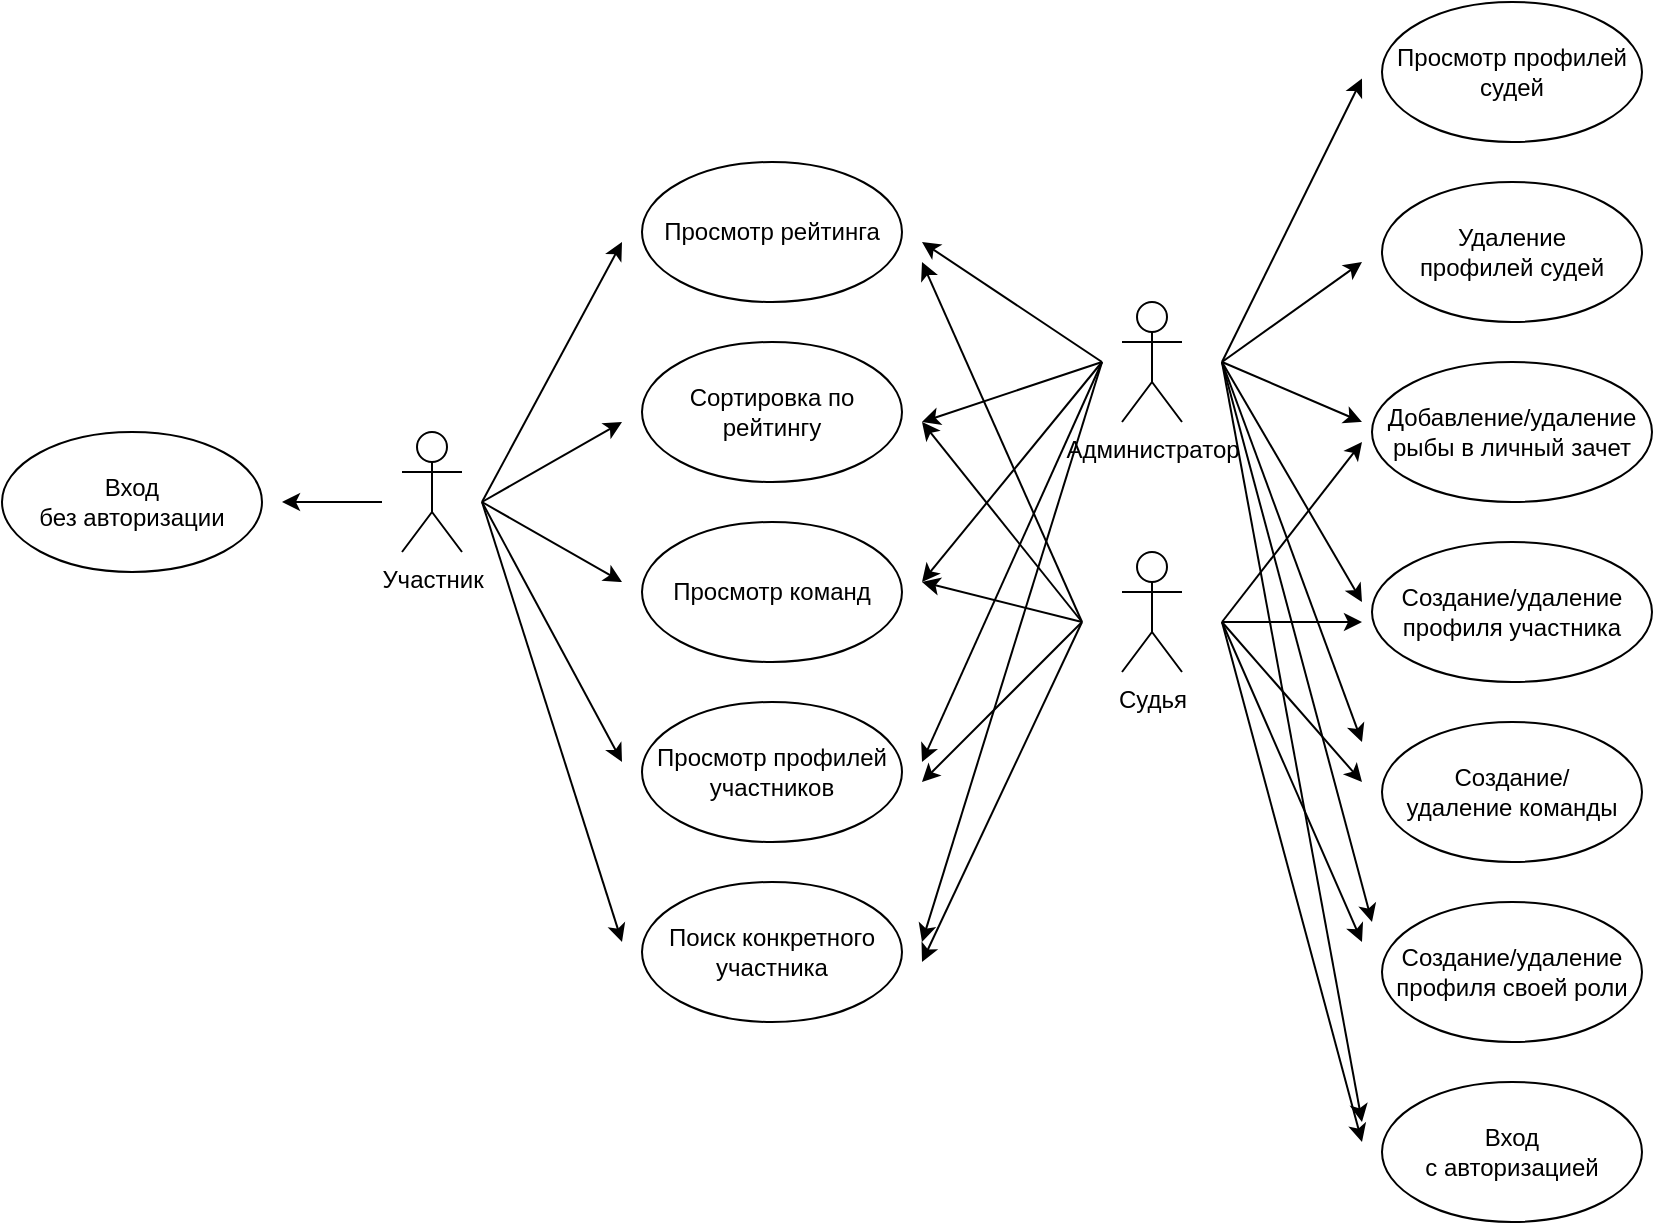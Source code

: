 <mxfile version="20.8.23" type="device" pages="6"><diagram id="C5RBs43oDa-KdzZeNtuy" name="Use-Case"><mxGraphModel dx="954" dy="627" grid="1" gridSize="10" guides="1" tooltips="1" connect="1" arrows="1" fold="1" page="1" pageScale="1" pageWidth="1169" pageHeight="827" math="0" shadow="0"><root><mxCell id="WIyWlLk6GJQsqaUBKTNV-0"/><mxCell id="WIyWlLk6GJQsqaUBKTNV-1" parent="WIyWlLk6GJQsqaUBKTNV-0"/><mxCell id="YQOHylvYxFAeb9ghVXUO-17" value="Создание/удаление&lt;br&gt;профиля своей роли" style="ellipse;whiteSpace=wrap;html=1;" parent="WIyWlLk6GJQsqaUBKTNV-1" vertex="1"><mxGeometry x="780" y="580" width="130" height="70" as="geometry"/></mxCell><mxCell id="YQOHylvYxFAeb9ghVXUO-0" value="Участник" style="shape=umlActor;verticalLabelPosition=bottom;verticalAlign=top;html=1;outlineConnect=0;" parent="WIyWlLk6GJQsqaUBKTNV-1" vertex="1"><mxGeometry x="290" y="345" width="30" height="60" as="geometry"/></mxCell><mxCell id="YQOHylvYxFAeb9ghVXUO-4" value="Судья" style="shape=umlActor;verticalLabelPosition=bottom;verticalAlign=top;html=1;outlineConnect=0;" parent="WIyWlLk6GJQsqaUBKTNV-1" vertex="1"><mxGeometry x="650" y="405" width="30" height="60" as="geometry"/></mxCell><mxCell id="YQOHylvYxFAeb9ghVXUO-5" value="Администратор" style="shape=umlActor;verticalLabelPosition=bottom;verticalAlign=top;html=1;outlineConnect=0;" parent="WIyWlLk6GJQsqaUBKTNV-1" vertex="1"><mxGeometry x="650" y="280" width="30" height="60" as="geometry"/></mxCell><mxCell id="YQOHylvYxFAeb9ghVXUO-8" value="Просмотр рейтинга" style="ellipse;whiteSpace=wrap;html=1;" parent="WIyWlLk6GJQsqaUBKTNV-1" vertex="1"><mxGeometry x="410" y="210" width="130" height="70" as="geometry"/></mxCell><mxCell id="YQOHylvYxFAeb9ghVXUO-9" value="Создание/удаление&lt;br&gt;профиля участника" style="ellipse;whiteSpace=wrap;html=1;" parent="WIyWlLk6GJQsqaUBKTNV-1" vertex="1"><mxGeometry x="775" y="400" width="140" height="70" as="geometry"/></mxCell><mxCell id="YQOHylvYxFAeb9ghVXUO-11" value="Добавление/удаление рыбы в личный зачет" style="ellipse;whiteSpace=wrap;html=1;" parent="WIyWlLk6GJQsqaUBKTNV-1" vertex="1"><mxGeometry x="775" y="310" width="140" height="70" as="geometry"/></mxCell><mxCell id="YQOHylvYxFAeb9ghVXUO-12" value="Создание/&lt;br&gt;удаление команды" style="ellipse;whiteSpace=wrap;html=1;" parent="WIyWlLk6GJQsqaUBKTNV-1" vertex="1"><mxGeometry x="780" y="490" width="130" height="70" as="geometry"/></mxCell><mxCell id="YQOHylvYxFAeb9ghVXUO-13" value="Сортировка по рейтингу" style="ellipse;whiteSpace=wrap;html=1;" parent="WIyWlLk6GJQsqaUBKTNV-1" vertex="1"><mxGeometry x="410" y="300" width="130" height="70" as="geometry"/></mxCell><mxCell id="YQOHylvYxFAeb9ghVXUO-14" value="Просмотр профилей участников" style="ellipse;whiteSpace=wrap;html=1;" parent="WIyWlLk6GJQsqaUBKTNV-1" vertex="1"><mxGeometry x="410" y="480" width="130" height="70" as="geometry"/></mxCell><mxCell id="YQOHylvYxFAeb9ghVXUO-15" value="Просмотр команд" style="ellipse;whiteSpace=wrap;html=1;" parent="WIyWlLk6GJQsqaUBKTNV-1" vertex="1"><mxGeometry x="410" y="390" width="130" height="70" as="geometry"/></mxCell><mxCell id="YQOHylvYxFAeb9ghVXUO-16" value="Просмотр профилей судей" style="ellipse;whiteSpace=wrap;html=1;" parent="WIyWlLk6GJQsqaUBKTNV-1" vertex="1"><mxGeometry x="780" y="130" width="130" height="70" as="geometry"/></mxCell><mxCell id="YQOHylvYxFAeb9ghVXUO-18" value="Удаление &lt;br&gt;профилей судей" style="ellipse;whiteSpace=wrap;html=1;" parent="WIyWlLk6GJQsqaUBKTNV-1" vertex="1"><mxGeometry x="780" y="220" width="130" height="70" as="geometry"/></mxCell><mxCell id="YQOHylvYxFAeb9ghVXUO-21" value="" style="endArrow=classic;html=1;rounded=0;" parent="WIyWlLk6GJQsqaUBKTNV-1" edge="1"><mxGeometry width="50" height="50" relative="1" as="geometry"><mxPoint x="700" y="440" as="sourcePoint"/><mxPoint x="770" y="600" as="targetPoint"/></mxGeometry></mxCell><mxCell id="YQOHylvYxFAeb9ghVXUO-22" value="" style="endArrow=classic;html=1;rounded=0;" parent="WIyWlLk6GJQsqaUBKTNV-1" edge="1"><mxGeometry width="50" height="50" relative="1" as="geometry"><mxPoint x="700" y="440" as="sourcePoint"/><mxPoint x="770" y="520" as="targetPoint"/></mxGeometry></mxCell><mxCell id="YQOHylvYxFAeb9ghVXUO-23" value="" style="endArrow=classic;html=1;rounded=0;" parent="WIyWlLk6GJQsqaUBKTNV-1" edge="1"><mxGeometry width="50" height="50" relative="1" as="geometry"><mxPoint x="700" y="440" as="sourcePoint"/><mxPoint x="770" y="440" as="targetPoint"/></mxGeometry></mxCell><mxCell id="YQOHylvYxFAeb9ghVXUO-24" value="" style="endArrow=classic;html=1;rounded=0;" parent="WIyWlLk6GJQsqaUBKTNV-1" edge="1"><mxGeometry width="50" height="50" relative="1" as="geometry"><mxPoint x="700" y="440" as="sourcePoint"/><mxPoint x="770" y="350" as="targetPoint"/></mxGeometry></mxCell><mxCell id="YQOHylvYxFAeb9ghVXUO-27" value="" style="endArrow=classic;html=1;rounded=0;" parent="WIyWlLk6GJQsqaUBKTNV-1" edge="1"><mxGeometry width="50" height="50" relative="1" as="geometry"><mxPoint x="700" y="310" as="sourcePoint"/><mxPoint x="770" y="500" as="targetPoint"/></mxGeometry></mxCell><mxCell id="YQOHylvYxFAeb9ghVXUO-28" value="" style="endArrow=classic;html=1;rounded=0;" parent="WIyWlLk6GJQsqaUBKTNV-1" edge="1"><mxGeometry width="50" height="50" relative="1" as="geometry"><mxPoint x="700" y="310" as="sourcePoint"/><mxPoint x="775" y="590" as="targetPoint"/></mxGeometry></mxCell><mxCell id="YQOHylvYxFAeb9ghVXUO-29" value="" style="endArrow=classic;html=1;rounded=0;" parent="WIyWlLk6GJQsqaUBKTNV-1" edge="1"><mxGeometry width="50" height="50" relative="1" as="geometry"><mxPoint x="700" y="310" as="sourcePoint"/><mxPoint x="770" y="430" as="targetPoint"/></mxGeometry></mxCell><mxCell id="YQOHylvYxFAeb9ghVXUO-30" value="" style="endArrow=classic;html=1;rounded=0;" parent="WIyWlLk6GJQsqaUBKTNV-1" edge="1"><mxGeometry width="50" height="50" relative="1" as="geometry"><mxPoint x="700" y="310" as="sourcePoint"/><mxPoint x="770" y="340" as="targetPoint"/></mxGeometry></mxCell><mxCell id="YQOHylvYxFAeb9ghVXUO-31" value="" style="endArrow=classic;html=1;rounded=0;" parent="WIyWlLk6GJQsqaUBKTNV-1" edge="1"><mxGeometry width="50" height="50" relative="1" as="geometry"><mxPoint x="700" y="310" as="sourcePoint"/><mxPoint x="770" y="260" as="targetPoint"/></mxGeometry></mxCell><mxCell id="YQOHylvYxFAeb9ghVXUO-32" value="" style="endArrow=classic;html=1;rounded=0;" parent="WIyWlLk6GJQsqaUBKTNV-1" edge="1"><mxGeometry width="50" height="50" relative="1" as="geometry"><mxPoint x="700" y="310" as="sourcePoint"/><mxPoint x="770" y="168.286" as="targetPoint"/></mxGeometry></mxCell><mxCell id="YQOHylvYxFAeb9ghVXUO-33" value="" style="endArrow=classic;html=1;rounded=0;" parent="WIyWlLk6GJQsqaUBKTNV-1" edge="1"><mxGeometry width="50" height="50" relative="1" as="geometry"><mxPoint x="330" y="380" as="sourcePoint"/><mxPoint x="400" y="250" as="targetPoint"/></mxGeometry></mxCell><mxCell id="YQOHylvYxFAeb9ghVXUO-34" value="" style="endArrow=classic;html=1;rounded=0;" parent="WIyWlLk6GJQsqaUBKTNV-1" edge="1"><mxGeometry width="50" height="50" relative="1" as="geometry"><mxPoint x="330" y="380" as="sourcePoint"/><mxPoint x="400" y="340" as="targetPoint"/></mxGeometry></mxCell><mxCell id="YQOHylvYxFAeb9ghVXUO-35" value="" style="endArrow=classic;html=1;rounded=0;" parent="WIyWlLk6GJQsqaUBKTNV-1" edge="1"><mxGeometry width="50" height="50" relative="1" as="geometry"><mxPoint x="330" y="380" as="sourcePoint"/><mxPoint x="400" y="420" as="targetPoint"/></mxGeometry></mxCell><mxCell id="YQOHylvYxFAeb9ghVXUO-36" value="" style="endArrow=classic;html=1;rounded=0;" parent="WIyWlLk6GJQsqaUBKTNV-1" edge="1"><mxGeometry width="50" height="50" relative="1" as="geometry"><mxPoint x="330" y="380" as="sourcePoint"/><mxPoint x="400" y="510" as="targetPoint"/></mxGeometry></mxCell><mxCell id="YQOHylvYxFAeb9ghVXUO-37" value="" style="endArrow=classic;html=1;rounded=0;" parent="WIyWlLk6GJQsqaUBKTNV-1" edge="1"><mxGeometry width="50" height="50" relative="1" as="geometry"><mxPoint x="640" y="310" as="sourcePoint"/><mxPoint x="550" y="250" as="targetPoint"/></mxGeometry></mxCell><mxCell id="YQOHylvYxFAeb9ghVXUO-38" value="" style="endArrow=classic;html=1;rounded=0;" parent="WIyWlLk6GJQsqaUBKTNV-1" edge="1"><mxGeometry width="50" height="50" relative="1" as="geometry"><mxPoint x="640" y="310" as="sourcePoint"/><mxPoint x="550" y="340" as="targetPoint"/></mxGeometry></mxCell><mxCell id="YQOHylvYxFAeb9ghVXUO-39" value="" style="endArrow=classic;html=1;rounded=0;" parent="WIyWlLk6GJQsqaUBKTNV-1" edge="1"><mxGeometry width="50" height="50" relative="1" as="geometry"><mxPoint x="640" y="310" as="sourcePoint"/><mxPoint x="550" y="420" as="targetPoint"/></mxGeometry></mxCell><mxCell id="YQOHylvYxFAeb9ghVXUO-40" value="" style="endArrow=classic;html=1;rounded=0;" parent="WIyWlLk6GJQsqaUBKTNV-1" edge="1"><mxGeometry width="50" height="50" relative="1" as="geometry"><mxPoint x="640" y="310" as="sourcePoint"/><mxPoint x="550" y="510" as="targetPoint"/></mxGeometry></mxCell><mxCell id="YQOHylvYxFAeb9ghVXUO-41" value="" style="endArrow=classic;html=1;rounded=0;" parent="WIyWlLk6GJQsqaUBKTNV-1" edge="1"><mxGeometry width="50" height="50" relative="1" as="geometry"><mxPoint x="630" y="440" as="sourcePoint"/><mxPoint x="550" y="260" as="targetPoint"/></mxGeometry></mxCell><mxCell id="YQOHylvYxFAeb9ghVXUO-42" value="" style="endArrow=classic;html=1;rounded=0;" parent="WIyWlLk6GJQsqaUBKTNV-1" edge="1"><mxGeometry width="50" height="50" relative="1" as="geometry"><mxPoint x="630" y="440" as="sourcePoint"/><mxPoint x="550" y="340" as="targetPoint"/></mxGeometry></mxCell><mxCell id="YQOHylvYxFAeb9ghVXUO-43" value="" style="endArrow=classic;html=1;rounded=0;" parent="WIyWlLk6GJQsqaUBKTNV-1" edge="1"><mxGeometry width="50" height="50" relative="1" as="geometry"><mxPoint x="630" y="440" as="sourcePoint"/><mxPoint x="550" y="420" as="targetPoint"/></mxGeometry></mxCell><mxCell id="YQOHylvYxFAeb9ghVXUO-44" value="" style="endArrow=classic;html=1;rounded=0;" parent="WIyWlLk6GJQsqaUBKTNV-1" edge="1"><mxGeometry width="50" height="50" relative="1" as="geometry"><mxPoint x="630" y="440" as="sourcePoint"/><mxPoint x="550" y="520" as="targetPoint"/></mxGeometry></mxCell><mxCell id="0qVret66S03Rt1zFF7dO-0" value="Вход &lt;br&gt;без авторизации" style="ellipse;whiteSpace=wrap;html=1;" parent="WIyWlLk6GJQsqaUBKTNV-1" vertex="1"><mxGeometry x="90" y="345" width="130" height="70" as="geometry"/></mxCell><mxCell id="0qVret66S03Rt1zFF7dO-1" value="Вход &lt;br&gt;с авторизацией" style="ellipse;whiteSpace=wrap;html=1;" parent="WIyWlLk6GJQsqaUBKTNV-1" vertex="1"><mxGeometry x="780" y="670" width="130" height="70" as="geometry"/></mxCell><mxCell id="0qVret66S03Rt1zFF7dO-2" value="" style="endArrow=classic;html=1;rounded=0;" parent="WIyWlLk6GJQsqaUBKTNV-1" edge="1"><mxGeometry width="50" height="50" relative="1" as="geometry"><mxPoint x="280" y="380" as="sourcePoint"/><mxPoint x="230" y="380" as="targetPoint"/></mxGeometry></mxCell><mxCell id="0qVret66S03Rt1zFF7dO-3" value="" style="endArrow=classic;html=1;rounded=0;" parent="WIyWlLk6GJQsqaUBKTNV-1" edge="1"><mxGeometry width="50" height="50" relative="1" as="geometry"><mxPoint x="700" y="440" as="sourcePoint"/><mxPoint x="770" y="700" as="targetPoint"/></mxGeometry></mxCell><mxCell id="0qVret66S03Rt1zFF7dO-4" value="" style="endArrow=classic;html=1;rounded=0;" parent="WIyWlLk6GJQsqaUBKTNV-1" edge="1"><mxGeometry width="50" height="50" relative="1" as="geometry"><mxPoint x="700" y="310" as="sourcePoint"/><mxPoint x="770" y="690" as="targetPoint"/></mxGeometry></mxCell><mxCell id="_BzjQi7NWbkjEzdSLyF--0" value="Поиск конкретного участника" style="ellipse;whiteSpace=wrap;html=1;" parent="WIyWlLk6GJQsqaUBKTNV-1" vertex="1"><mxGeometry x="410" y="570" width="130" height="70" as="geometry"/></mxCell><mxCell id="_BzjQi7NWbkjEzdSLyF--1" value="" style="endArrow=classic;html=1;rounded=0;" parent="WIyWlLk6GJQsqaUBKTNV-1" edge="1"><mxGeometry width="50" height="50" relative="1" as="geometry"><mxPoint x="330" y="380" as="sourcePoint"/><mxPoint x="400" y="600" as="targetPoint"/></mxGeometry></mxCell><mxCell id="_BzjQi7NWbkjEzdSLyF--2" value="" style="endArrow=classic;html=1;rounded=0;" parent="WIyWlLk6GJQsqaUBKTNV-1" edge="1"><mxGeometry width="50" height="50" relative="1" as="geometry"><mxPoint x="640" y="310" as="sourcePoint"/><mxPoint x="550" y="600" as="targetPoint"/></mxGeometry></mxCell><mxCell id="_BzjQi7NWbkjEzdSLyF--3" value="" style="endArrow=classic;html=1;rounded=0;" parent="WIyWlLk6GJQsqaUBKTNV-1" edge="1"><mxGeometry width="50" height="50" relative="1" as="geometry"><mxPoint x="630" y="440" as="sourcePoint"/><mxPoint x="550" y="610" as="targetPoint"/></mxGeometry></mxCell></root></mxGraphModel></diagram><diagram name="Use-Case-ppo" id="nMkTtLJN77Iv7oJ3FKg5"><mxGraphModel dx="-215" dy="627" grid="1" gridSize="10" guides="1" tooltips="1" connect="1" arrows="1" fold="1" page="1" pageScale="1" pageWidth="1169" pageHeight="827" math="0" shadow="0"><root><mxCell id="SU7tSDBaLOpbR8sTO4jK-0"/><mxCell id="SU7tSDBaLOpbR8sTO4jK-1" parent="SU7tSDBaLOpbR8sTO4jK-0"/><mxCell id="SU7tSDBaLOpbR8sTO4jK-46" value="Создание/удаление&lt;br&gt;профиля своей роли" style="ellipse;whiteSpace=wrap;html=1;" parent="SU7tSDBaLOpbR8sTO4jK-1" vertex="1"><mxGeometry x="2000" y="560" width="130" height="70" as="geometry"/></mxCell><mxCell id="SU7tSDBaLOpbR8sTO4jK-47" value="Участник" style="shape=umlActor;verticalLabelPosition=bottom;verticalAlign=top;html=1;outlineConnect=0;" parent="SU7tSDBaLOpbR8sTO4jK-1" vertex="1"><mxGeometry x="1520" y="390" width="30" height="60" as="geometry"/></mxCell><mxCell id="SU7tSDBaLOpbR8sTO4jK-48" value="Судья" style="shape=umlActor;verticalLabelPosition=bottom;verticalAlign=top;html=1;outlineConnect=0;" parent="SU7tSDBaLOpbR8sTO4jK-1" vertex="1"><mxGeometry x="1870" y="390" width="30" height="60" as="geometry"/></mxCell><mxCell id="SU7tSDBaLOpbR8sTO4jK-49" value="Просмотр рейтинга" style="ellipse;whiteSpace=wrap;html=1;" parent="SU7tSDBaLOpbR8sTO4jK-1" vertex="1"><mxGeometry x="1630" y="300" width="130" height="70" as="geometry"/></mxCell><mxCell id="SU7tSDBaLOpbR8sTO4jK-50" value="Создание/удаление&lt;br&gt;профиля участника" style="ellipse;whiteSpace=wrap;html=1;" parent="SU7tSDBaLOpbR8sTO4jK-1" vertex="1"><mxGeometry x="1995" y="380" width="140" height="70" as="geometry"/></mxCell><mxCell id="SU7tSDBaLOpbR8sTO4jK-51" value="Добавление/удаление рыбы в личный зачет" style="ellipse;whiteSpace=wrap;html=1;" parent="SU7tSDBaLOpbR8sTO4jK-1" vertex="1"><mxGeometry x="1995" y="290" width="140" height="70" as="geometry"/></mxCell><mxCell id="SU7tSDBaLOpbR8sTO4jK-52" value="Создание/&lt;br&gt;удаление команды" style="ellipse;whiteSpace=wrap;html=1;" parent="SU7tSDBaLOpbR8sTO4jK-1" vertex="1"><mxGeometry x="2000" y="470" width="130" height="70" as="geometry"/></mxCell><mxCell id="SU7tSDBaLOpbR8sTO4jK-53" value="Просмотр команд" style="ellipse;whiteSpace=wrap;html=1;" parent="SU7tSDBaLOpbR8sTO4jK-1" vertex="1"><mxGeometry x="1630" y="385" width="130" height="70" as="geometry"/></mxCell><mxCell id="SU7tSDBaLOpbR8sTO4jK-54" value="" style="endArrow=classic;html=1;rounded=0;" parent="SU7tSDBaLOpbR8sTO4jK-1" edge="1"><mxGeometry width="50" height="50" relative="1" as="geometry"><mxPoint x="1920" y="420" as="sourcePoint"/><mxPoint x="1990" y="580" as="targetPoint"/></mxGeometry></mxCell><mxCell id="SU7tSDBaLOpbR8sTO4jK-55" value="" style="endArrow=classic;html=1;rounded=0;" parent="SU7tSDBaLOpbR8sTO4jK-1" edge="1"><mxGeometry width="50" height="50" relative="1" as="geometry"><mxPoint x="1920" y="420" as="sourcePoint"/><mxPoint x="1990" y="500" as="targetPoint"/></mxGeometry></mxCell><mxCell id="SU7tSDBaLOpbR8sTO4jK-56" value="" style="endArrow=classic;html=1;rounded=0;" parent="SU7tSDBaLOpbR8sTO4jK-1" edge="1"><mxGeometry width="50" height="50" relative="1" as="geometry"><mxPoint x="1920" y="420" as="sourcePoint"/><mxPoint x="1990" y="420" as="targetPoint"/></mxGeometry></mxCell><mxCell id="SU7tSDBaLOpbR8sTO4jK-57" value="" style="endArrow=classic;html=1;rounded=0;" parent="SU7tSDBaLOpbR8sTO4jK-1" edge="1"><mxGeometry width="50" height="50" relative="1" as="geometry"><mxPoint x="1920" y="420" as="sourcePoint"/><mxPoint x="1990" y="330" as="targetPoint"/></mxGeometry></mxCell><mxCell id="SU7tSDBaLOpbR8sTO4jK-58" value="" style="endArrow=classic;html=1;rounded=0;" parent="SU7tSDBaLOpbR8sTO4jK-1" edge="1"><mxGeometry width="50" height="50" relative="1" as="geometry"><mxPoint x="1560" y="420" as="sourcePoint"/><mxPoint x="1620" y="340" as="targetPoint"/></mxGeometry></mxCell><mxCell id="SU7tSDBaLOpbR8sTO4jK-59" value="" style="endArrow=classic;html=1;rounded=0;" parent="SU7tSDBaLOpbR8sTO4jK-1" edge="1"><mxGeometry width="50" height="50" relative="1" as="geometry"><mxPoint x="1560" y="420" as="sourcePoint"/><mxPoint x="1620" y="420" as="targetPoint"/></mxGeometry></mxCell><mxCell id="SU7tSDBaLOpbR8sTO4jK-60" value="" style="endArrow=classic;html=1;rounded=0;" parent="SU7tSDBaLOpbR8sTO4jK-1" edge="1"><mxGeometry width="50" height="50" relative="1" as="geometry"><mxPoint x="1850" y="420" as="sourcePoint"/><mxPoint x="1770" y="340" as="targetPoint"/></mxGeometry></mxCell><mxCell id="SU7tSDBaLOpbR8sTO4jK-61" value="" style="endArrow=classic;html=1;rounded=0;" parent="SU7tSDBaLOpbR8sTO4jK-1" edge="1"><mxGeometry width="50" height="50" relative="1" as="geometry"><mxPoint x="1850" y="420" as="sourcePoint"/><mxPoint x="1770" y="420" as="targetPoint"/></mxGeometry></mxCell><mxCell id="SU7tSDBaLOpbR8sTO4jK-62" value="Вход &lt;br&gt;без авторизации" style="ellipse;whiteSpace=wrap;html=1;" parent="SU7tSDBaLOpbR8sTO4jK-1" vertex="1"><mxGeometry x="1320" y="385" width="130" height="70" as="geometry"/></mxCell><mxCell id="SU7tSDBaLOpbR8sTO4jK-63" value="Вход &lt;br&gt;с авторизацией" style="ellipse;whiteSpace=wrap;html=1;" parent="SU7tSDBaLOpbR8sTO4jK-1" vertex="1"><mxGeometry x="2000" y="200" width="130" height="70" as="geometry"/></mxCell><mxCell id="SU7tSDBaLOpbR8sTO4jK-64" value="" style="endArrow=classic;html=1;rounded=0;" parent="SU7tSDBaLOpbR8sTO4jK-1" edge="1"><mxGeometry width="50" height="50" relative="1" as="geometry"><mxPoint x="1510" y="419.58" as="sourcePoint"/><mxPoint x="1460" y="419.58" as="targetPoint"/></mxGeometry></mxCell><mxCell id="SU7tSDBaLOpbR8sTO4jK-65" value="" style="endArrow=classic;html=1;rounded=0;" parent="SU7tSDBaLOpbR8sTO4jK-1" edge="1"><mxGeometry width="50" height="50" relative="1" as="geometry"><mxPoint x="1920" y="420" as="sourcePoint"/><mxPoint x="1990" y="240" as="targetPoint"/></mxGeometry></mxCell><mxCell id="SU7tSDBaLOpbR8sTO4jK-66" value="Поиск конкретного участника" style="ellipse;whiteSpace=wrap;html=1;" parent="SU7tSDBaLOpbR8sTO4jK-1" vertex="1"><mxGeometry x="1630" y="470" width="130" height="70" as="geometry"/></mxCell><mxCell id="SU7tSDBaLOpbR8sTO4jK-67" value="" style="endArrow=classic;html=1;rounded=0;" parent="SU7tSDBaLOpbR8sTO4jK-1" edge="1"><mxGeometry width="50" height="50" relative="1" as="geometry"><mxPoint x="1560" y="420" as="sourcePoint"/><mxPoint x="1620" y="500" as="targetPoint"/></mxGeometry></mxCell><mxCell id="SU7tSDBaLOpbR8sTO4jK-68" value="" style="endArrow=classic;html=1;rounded=0;" parent="SU7tSDBaLOpbR8sTO4jK-1" edge="1"><mxGeometry width="50" height="50" relative="1" as="geometry"><mxPoint x="1850" y="420" as="sourcePoint"/><mxPoint x="1770" y="500" as="targetPoint"/></mxGeometry></mxCell></root></mxGraphModel></diagram><diagram id="D-AGvYWgpubNaMurvmir" name="ER-model"><mxGraphModel dx="2123" dy="627" grid="1" gridSize="10" guides="1" tooltips="1" connect="1" arrows="1" fold="1" page="1" pageScale="1" pageWidth="1169" pageHeight="827" math="0" shadow="0"><root><mxCell id="0"/><mxCell id="1" parent="0"/><mxCell id="TVfF_O8ZY-4SQyPAFBxy-117" value="Fish" style="shape=table;startSize=30;container=1;collapsible=1;childLayout=tableLayout;fixedRows=1;rowLines=0;fontStyle=1;align=center;resizeLast=1;" parent="1" vertex="1"><mxGeometry x="-220.05" y="691" width="200" height="120" as="geometry"/></mxCell><mxCell id="TVfF_O8ZY-4SQyPAFBxy-118" value="" style="shape=tableRow;horizontal=0;startSize=0;swimlaneHead=0;swimlaneBody=0;fillColor=none;collapsible=0;dropTarget=0;points=[[0,0.5],[1,0.5]];portConstraint=eastwest;top=0;left=0;right=0;bottom=1;" parent="TVfF_O8ZY-4SQyPAFBxy-117" vertex="1"><mxGeometry y="30" width="200" height="30" as="geometry"/></mxCell><mxCell id="TVfF_O8ZY-4SQyPAFBxy-119" value="PK" style="shape=partialRectangle;connectable=0;fillColor=none;top=0;left=0;bottom=0;right=0;fontStyle=1;overflow=hidden;" parent="TVfF_O8ZY-4SQyPAFBxy-118" vertex="1"><mxGeometry width="30" height="30" as="geometry"><mxRectangle width="30" height="30" as="alternateBounds"/></mxGeometry></mxCell><mxCell id="TVfF_O8ZY-4SQyPAFBxy-120" value="fishID" style="shape=partialRectangle;connectable=0;fillColor=none;top=0;left=0;bottom=0;right=0;align=left;spacingLeft=6;fontStyle=5;overflow=hidden;" parent="TVfF_O8ZY-4SQyPAFBxy-118" vertex="1"><mxGeometry x="30" width="170" height="30" as="geometry"><mxRectangle width="170" height="30" as="alternateBounds"/></mxGeometry></mxCell><mxCell id="TVfF_O8ZY-4SQyPAFBxy-121" value="" style="shape=tableRow;horizontal=0;startSize=0;swimlaneHead=0;swimlaneBody=0;fillColor=none;collapsible=0;dropTarget=0;points=[[0,0.5],[1,0.5]];portConstraint=eastwest;top=0;left=0;right=0;bottom=0;" parent="TVfF_O8ZY-4SQyPAFBxy-117" vertex="1"><mxGeometry y="60" width="200" height="30" as="geometry"/></mxCell><mxCell id="TVfF_O8ZY-4SQyPAFBxy-122" value="" style="shape=partialRectangle;connectable=0;fillColor=none;top=0;left=0;bottom=0;right=0;editable=1;overflow=hidden;" parent="TVfF_O8ZY-4SQyPAFBxy-121" vertex="1"><mxGeometry width="30" height="30" as="geometry"><mxRectangle width="30" height="30" as="alternateBounds"/></mxGeometry></mxCell><mxCell id="TVfF_O8ZY-4SQyPAFBxy-123" value="fishName" style="shape=partialRectangle;connectable=0;fillColor=none;top=0;left=0;bottom=0;right=0;align=left;spacingLeft=6;overflow=hidden;" parent="TVfF_O8ZY-4SQyPAFBxy-121" vertex="1"><mxGeometry x="30" width="170" height="30" as="geometry"><mxRectangle width="170" height="30" as="alternateBounds"/></mxGeometry></mxCell><mxCell id="TVfF_O8ZY-4SQyPAFBxy-124" value="" style="shape=tableRow;horizontal=0;startSize=0;swimlaneHead=0;swimlaneBody=0;fillColor=none;collapsible=0;dropTarget=0;points=[[0,0.5],[1,0.5]];portConstraint=eastwest;top=0;left=0;right=0;bottom=0;" parent="TVfF_O8ZY-4SQyPAFBxy-117" vertex="1"><mxGeometry y="90" width="200" height="30" as="geometry"/></mxCell><mxCell id="TVfF_O8ZY-4SQyPAFBxy-125" value="" style="shape=partialRectangle;connectable=0;fillColor=none;top=0;left=0;bottom=0;right=0;editable=1;overflow=hidden;" parent="TVfF_O8ZY-4SQyPAFBxy-124" vertex="1"><mxGeometry width="30" height="30" as="geometry"><mxRectangle width="30" height="30" as="alternateBounds"/></mxGeometry></mxCell><mxCell id="TVfF_O8ZY-4SQyPAFBxy-126" value="fishScore" style="shape=partialRectangle;connectable=0;fillColor=none;top=0;left=0;bottom=0;right=0;align=left;spacingLeft=6;overflow=hidden;" parent="TVfF_O8ZY-4SQyPAFBxy-124" vertex="1"><mxGeometry x="30" width="170" height="30" as="geometry"><mxRectangle width="170" height="30" as="alternateBounds"/></mxGeometry></mxCell><mxCell id="TVfF_O8ZY-4SQyPAFBxy-130" value="Championship" style="shape=table;startSize=30;container=1;collapsible=1;childLayout=tableLayout;fixedRows=1;rowLines=0;fontStyle=1;align=center;resizeLast=1;" parent="1" vertex="1"><mxGeometry x="-1050" y="590" width="200" height="150" as="geometry"/></mxCell><mxCell id="TVfF_O8ZY-4SQyPAFBxy-131" value="" style="shape=tableRow;horizontal=0;startSize=0;swimlaneHead=0;swimlaneBody=0;fillColor=none;collapsible=0;dropTarget=0;points=[[0,0.5],[1,0.5]];portConstraint=eastwest;top=0;left=0;right=0;bottom=1;" parent="TVfF_O8ZY-4SQyPAFBxy-130" vertex="1"><mxGeometry y="30" width="200" height="30" as="geometry"/></mxCell><mxCell id="TVfF_O8ZY-4SQyPAFBxy-132" value="PK" style="shape=partialRectangle;connectable=0;fillColor=none;top=0;left=0;bottom=0;right=0;fontStyle=1;overflow=hidden;" parent="TVfF_O8ZY-4SQyPAFBxy-131" vertex="1"><mxGeometry width="30" height="30" as="geometry"><mxRectangle width="30" height="30" as="alternateBounds"/></mxGeometry></mxCell><mxCell id="TVfF_O8ZY-4SQyPAFBxy-133" value="championshipID" style="shape=partialRectangle;connectable=0;fillColor=none;top=0;left=0;bottom=0;right=0;align=left;spacingLeft=6;fontStyle=5;overflow=hidden;" parent="TVfF_O8ZY-4SQyPAFBxy-131" vertex="1"><mxGeometry x="30" width="170" height="30" as="geometry"><mxRectangle width="170" height="30" as="alternateBounds"/></mxGeometry></mxCell><mxCell id="TVfF_O8ZY-4SQyPAFBxy-134" value="" style="shape=tableRow;horizontal=0;startSize=0;swimlaneHead=0;swimlaneBody=0;fillColor=none;collapsible=0;dropTarget=0;points=[[0,0.5],[1,0.5]];portConstraint=eastwest;top=0;left=0;right=0;bottom=0;" parent="TVfF_O8ZY-4SQyPAFBxy-130" vertex="1"><mxGeometry y="60" width="200" height="30" as="geometry"/></mxCell><mxCell id="TVfF_O8ZY-4SQyPAFBxy-135" value="" style="shape=partialRectangle;connectable=0;fillColor=none;top=0;left=0;bottom=0;right=0;editable=1;overflow=hidden;" parent="TVfF_O8ZY-4SQyPAFBxy-134" vertex="1"><mxGeometry width="30" height="30" as="geometry"><mxRectangle width="30" height="30" as="alternateBounds"/></mxGeometry></mxCell><mxCell id="TVfF_O8ZY-4SQyPAFBxy-136" value="championshipName" style="shape=partialRectangle;connectable=0;fillColor=none;top=0;left=0;bottom=0;right=0;align=left;spacingLeft=6;overflow=hidden;" parent="TVfF_O8ZY-4SQyPAFBxy-134" vertex="1"><mxGeometry x="30" width="170" height="30" as="geometry"><mxRectangle width="170" height="30" as="alternateBounds"/></mxGeometry></mxCell><mxCell id="TVfF_O8ZY-4SQyPAFBxy-137" value="" style="shape=tableRow;horizontal=0;startSize=0;swimlaneHead=0;swimlaneBody=0;fillColor=none;collapsible=0;dropTarget=0;points=[[0,0.5],[1,0.5]];portConstraint=eastwest;top=0;left=0;right=0;bottom=0;" parent="TVfF_O8ZY-4SQyPAFBxy-130" vertex="1"><mxGeometry y="90" width="200" height="30" as="geometry"/></mxCell><mxCell id="TVfF_O8ZY-4SQyPAFBxy-138" value="" style="shape=partialRectangle;connectable=0;fillColor=none;top=0;left=0;bottom=0;right=0;editable=1;overflow=hidden;" parent="TVfF_O8ZY-4SQyPAFBxy-137" vertex="1"><mxGeometry width="30" height="30" as="geometry"><mxRectangle width="30" height="30" as="alternateBounds"/></mxGeometry></mxCell><mxCell id="TVfF_O8ZY-4SQyPAFBxy-139" value="championshipPlace" style="shape=partialRectangle;connectable=0;fillColor=none;top=0;left=0;bottom=0;right=0;align=left;spacingLeft=6;overflow=hidden;" parent="TVfF_O8ZY-4SQyPAFBxy-137" vertex="1"><mxGeometry x="30" width="170" height="30" as="geometry"><mxRectangle width="170" height="30" as="alternateBounds"/></mxGeometry></mxCell><mxCell id="TVfF_O8ZY-4SQyPAFBxy-140" value="" style="shape=tableRow;horizontal=0;startSize=0;swimlaneHead=0;swimlaneBody=0;fillColor=none;collapsible=0;dropTarget=0;points=[[0,0.5],[1,0.5]];portConstraint=eastwest;top=0;left=0;right=0;bottom=0;" parent="TVfF_O8ZY-4SQyPAFBxy-130" vertex="1"><mxGeometry y="120" width="200" height="30" as="geometry"/></mxCell><mxCell id="TVfF_O8ZY-4SQyPAFBxy-141" value="FK1" style="shape=partialRectangle;connectable=0;fillColor=none;top=0;left=0;bottom=0;right=0;editable=1;overflow=hidden;" parent="TVfF_O8ZY-4SQyPAFBxy-140" vertex="1"><mxGeometry width="30" height="30" as="geometry"><mxRectangle width="30" height="30" as="alternateBounds"/></mxGeometry></mxCell><mxCell id="TVfF_O8ZY-4SQyPAFBxy-142" value="championshipСompetitions" style="shape=partialRectangle;connectable=0;fillColor=none;top=0;left=0;bottom=0;right=0;align=left;spacingLeft=6;overflow=hidden;" parent="TVfF_O8ZY-4SQyPAFBxy-140" vertex="1"><mxGeometry x="30" width="170" height="30" as="geometry"><mxRectangle width="170" height="30" as="alternateBounds"/></mxGeometry></mxCell><mxCell id="TVfF_O8ZY-4SQyPAFBxy-155" value="Сompetitions" style="shape=table;startSize=30;container=1;collapsible=1;childLayout=tableLayout;fixedRows=1;rowLines=0;fontStyle=1;align=center;resizeLast=1;" parent="1" vertex="1"><mxGeometry x="-1050" y="260" width="200" height="180" as="geometry"/></mxCell><mxCell id="TVfF_O8ZY-4SQyPAFBxy-156" value="" style="shape=tableRow;horizontal=0;startSize=0;swimlaneHead=0;swimlaneBody=0;fillColor=none;collapsible=0;dropTarget=0;points=[[0,0.5],[1,0.5]];portConstraint=eastwest;top=0;left=0;right=0;bottom=1;" parent="TVfF_O8ZY-4SQyPAFBxy-155" vertex="1"><mxGeometry y="30" width="200" height="30" as="geometry"/></mxCell><mxCell id="TVfF_O8ZY-4SQyPAFBxy-157" value="PK" style="shape=partialRectangle;connectable=0;fillColor=none;top=0;left=0;bottom=0;right=0;fontStyle=1;overflow=hidden;" parent="TVfF_O8ZY-4SQyPAFBxy-156" vertex="1"><mxGeometry width="30" height="30" as="geometry"><mxRectangle width="30" height="30" as="alternateBounds"/></mxGeometry></mxCell><mxCell id="TVfF_O8ZY-4SQyPAFBxy-158" value="сompetitionsID" style="shape=partialRectangle;connectable=0;fillColor=none;top=0;left=0;bottom=0;right=0;align=left;spacingLeft=6;fontStyle=5;overflow=hidden;" parent="TVfF_O8ZY-4SQyPAFBxy-156" vertex="1"><mxGeometry x="30" width="170" height="30" as="geometry"><mxRectangle width="170" height="30" as="alternateBounds"/></mxGeometry></mxCell><mxCell id="TVfF_O8ZY-4SQyPAFBxy-159" value="" style="shape=tableRow;horizontal=0;startSize=0;swimlaneHead=0;swimlaneBody=0;fillColor=none;collapsible=0;dropTarget=0;points=[[0,0.5],[1,0.5]];portConstraint=eastwest;top=0;left=0;right=0;bottom=0;" parent="TVfF_O8ZY-4SQyPAFBxy-155" vertex="1"><mxGeometry y="60" width="200" height="30" as="geometry"/></mxCell><mxCell id="TVfF_O8ZY-4SQyPAFBxy-160" value="" style="shape=partialRectangle;connectable=0;fillColor=none;top=0;left=0;bottom=0;right=0;editable=1;overflow=hidden;" parent="TVfF_O8ZY-4SQyPAFBxy-159" vertex="1"><mxGeometry width="30" height="30" as="geometry"><mxRectangle width="30" height="30" as="alternateBounds"/></mxGeometry></mxCell><mxCell id="TVfF_O8ZY-4SQyPAFBxy-161" value="сompetitionsName" style="shape=partialRectangle;connectable=0;fillColor=none;top=0;left=0;bottom=0;right=0;align=left;spacingLeft=6;overflow=hidden;" parent="TVfF_O8ZY-4SQyPAFBxy-159" vertex="1"><mxGeometry x="30" width="170" height="30" as="geometry"><mxRectangle width="170" height="30" as="alternateBounds"/></mxGeometry></mxCell><mxCell id="TVfF_O8ZY-4SQyPAFBxy-162" value="" style="shape=tableRow;horizontal=0;startSize=0;swimlaneHead=0;swimlaneBody=0;fillColor=none;collapsible=0;dropTarget=0;points=[[0,0.5],[1,0.5]];portConstraint=eastwest;top=0;left=0;right=0;bottom=0;" parent="TVfF_O8ZY-4SQyPAFBxy-155" vertex="1"><mxGeometry y="90" width="200" height="30" as="geometry"/></mxCell><mxCell id="TVfF_O8ZY-4SQyPAFBxy-163" value="FK1" style="shape=partialRectangle;connectable=0;fillColor=none;top=0;left=0;bottom=0;right=0;editable=1;overflow=hidden;" parent="TVfF_O8ZY-4SQyPAFBxy-162" vertex="1"><mxGeometry width="30" height="30" as="geometry"><mxRectangle width="30" height="30" as="alternateBounds"/></mxGeometry></mxCell><mxCell id="TVfF_O8ZY-4SQyPAFBxy-164" value="сompetitionsChampionship" style="shape=partialRectangle;connectable=0;fillColor=none;top=0;left=0;bottom=0;right=0;align=left;spacingLeft=6;overflow=hidden;" parent="TVfF_O8ZY-4SQyPAFBxy-162" vertex="1"><mxGeometry x="30" width="170" height="30" as="geometry"><mxRectangle width="170" height="30" as="alternateBounds"/></mxGeometry></mxCell><mxCell id="TVfF_O8ZY-4SQyPAFBxy-165" value="" style="shape=tableRow;horizontal=0;startSize=0;swimlaneHead=0;swimlaneBody=0;fillColor=none;collapsible=0;dropTarget=0;points=[[0,0.5],[1,0.5]];portConstraint=eastwest;top=0;left=0;right=0;bottom=0;" parent="TVfF_O8ZY-4SQyPAFBxy-155" vertex="1"><mxGeometry y="120" width="200" height="30" as="geometry"/></mxCell><mxCell id="TVfF_O8ZY-4SQyPAFBxy-166" value="FK2" style="shape=partialRectangle;connectable=0;fillColor=none;top=0;left=0;bottom=0;right=0;editable=1;overflow=hidden;" parent="TVfF_O8ZY-4SQyPAFBxy-165" vertex="1"><mxGeometry width="30" height="30" as="geometry"><mxRectangle width="30" height="30" as="alternateBounds"/></mxGeometry></mxCell><mxCell id="TVfF_O8ZY-4SQyPAFBxy-167" value="сompetitionsSteps" style="shape=partialRectangle;connectable=0;fillColor=none;top=0;left=0;bottom=0;right=0;align=left;spacingLeft=6;overflow=hidden;" parent="TVfF_O8ZY-4SQyPAFBxy-165" vertex="1"><mxGeometry x="30" width="170" height="30" as="geometry"><mxRectangle width="170" height="30" as="alternateBounds"/></mxGeometry></mxCell><mxCell id="TVfF_O8ZY-4SQyPAFBxy-283" value="" style="shape=tableRow;horizontal=0;startSize=0;swimlaneHead=0;swimlaneBody=0;fillColor=none;collapsible=0;dropTarget=0;points=[[0,0.5],[1,0.5]];portConstraint=eastwest;top=0;left=0;right=0;bottom=0;" parent="TVfF_O8ZY-4SQyPAFBxy-155" vertex="1"><mxGeometry y="150" width="200" height="30" as="geometry"/></mxCell><mxCell id="TVfF_O8ZY-4SQyPAFBxy-284" value="FK3" style="shape=partialRectangle;connectable=0;fillColor=none;top=0;left=0;bottom=0;right=0;editable=1;overflow=hidden;" parent="TVfF_O8ZY-4SQyPAFBxy-283" vertex="1"><mxGeometry width="30" height="30" as="geometry"><mxRectangle width="30" height="30" as="alternateBounds"/></mxGeometry></mxCell><mxCell id="TVfF_O8ZY-4SQyPAFBxy-285" value="сompetitionsTeams" style="shape=partialRectangle;connectable=0;fillColor=none;top=0;left=0;bottom=0;right=0;align=left;spacingLeft=6;overflow=hidden;" parent="TVfF_O8ZY-4SQyPAFBxy-283" vertex="1"><mxGeometry x="30" width="170" height="30" as="geometry"><mxRectangle width="170" height="30" as="alternateBounds"/></mxGeometry></mxCell><mxCell id="TVfF_O8ZY-4SQyPAFBxy-168" value="Participant" style="shape=table;startSize=30;container=1;collapsible=1;childLayout=tableLayout;fixedRows=1;rowLines=0;fontStyle=1;align=center;resizeLast=1;" parent="1" vertex="1"><mxGeometry x="-460" y="20" width="200" height="210" as="geometry"/></mxCell><mxCell id="TVfF_O8ZY-4SQyPAFBxy-169" value="" style="shape=tableRow;horizontal=0;startSize=0;swimlaneHead=0;swimlaneBody=0;fillColor=none;collapsible=0;dropTarget=0;points=[[0,0.5],[1,0.5]];portConstraint=eastwest;top=0;left=0;right=0;bottom=1;" parent="TVfF_O8ZY-4SQyPAFBxy-168" vertex="1"><mxGeometry y="30" width="200" height="30" as="geometry"/></mxCell><mxCell id="TVfF_O8ZY-4SQyPAFBxy-170" value="PK" style="shape=partialRectangle;connectable=0;fillColor=none;top=0;left=0;bottom=0;right=0;fontStyle=1;overflow=hidden;" parent="TVfF_O8ZY-4SQyPAFBxy-169" vertex="1"><mxGeometry width="30" height="30" as="geometry"><mxRectangle width="30" height="30" as="alternateBounds"/></mxGeometry></mxCell><mxCell id="TVfF_O8ZY-4SQyPAFBxy-171" value="participantID" style="shape=partialRectangle;connectable=0;fillColor=none;top=0;left=0;bottom=0;right=0;align=left;spacingLeft=6;fontStyle=5;overflow=hidden;" parent="TVfF_O8ZY-4SQyPAFBxy-169" vertex="1"><mxGeometry x="30" width="170" height="30" as="geometry"><mxRectangle width="170" height="30" as="alternateBounds"/></mxGeometry></mxCell><mxCell id="TVfF_O8ZY-4SQyPAFBxy-172" value="" style="shape=tableRow;horizontal=0;startSize=0;swimlaneHead=0;swimlaneBody=0;fillColor=none;collapsible=0;dropTarget=0;points=[[0,0.5],[1,0.5]];portConstraint=eastwest;top=0;left=0;right=0;bottom=0;" parent="TVfF_O8ZY-4SQyPAFBxy-168" vertex="1"><mxGeometry y="60" width="200" height="30" as="geometry"/></mxCell><mxCell id="TVfF_O8ZY-4SQyPAFBxy-173" value="" style="shape=partialRectangle;connectable=0;fillColor=none;top=0;left=0;bottom=0;right=0;editable=1;overflow=hidden;" parent="TVfF_O8ZY-4SQyPAFBxy-172" vertex="1"><mxGeometry width="30" height="30" as="geometry"><mxRectangle width="30" height="30" as="alternateBounds"/></mxGeometry></mxCell><mxCell id="TVfF_O8ZY-4SQyPAFBxy-174" value="participantFullname" style="shape=partialRectangle;connectable=0;fillColor=none;top=0;left=0;bottom=0;right=0;align=left;spacingLeft=6;overflow=hidden;" parent="TVfF_O8ZY-4SQyPAFBxy-172" vertex="1"><mxGeometry x="30" width="170" height="30" as="geometry"><mxRectangle width="170" height="30" as="alternateBounds"/></mxGeometry></mxCell><mxCell id="TVfF_O8ZY-4SQyPAFBxy-175" value="" style="shape=tableRow;horizontal=0;startSize=0;swimlaneHead=0;swimlaneBody=0;fillColor=none;collapsible=0;dropTarget=0;points=[[0,0.5],[1,0.5]];portConstraint=eastwest;top=0;left=0;right=0;bottom=0;" parent="TVfF_O8ZY-4SQyPAFBxy-168" vertex="1"><mxGeometry y="90" width="200" height="30" as="geometry"/></mxCell><mxCell id="TVfF_O8ZY-4SQyPAFBxy-176" value="" style="shape=partialRectangle;connectable=0;fillColor=none;top=0;left=0;bottom=0;right=0;editable=1;overflow=hidden;" parent="TVfF_O8ZY-4SQyPAFBxy-175" vertex="1"><mxGeometry width="30" height="30" as="geometry"><mxRectangle width="30" height="30" as="alternateBounds"/></mxGeometry></mxCell><mxCell id="TVfF_O8ZY-4SQyPAFBxy-177" value="participantCity" style="shape=partialRectangle;connectable=0;fillColor=none;top=0;left=0;bottom=0;right=0;align=left;spacingLeft=6;overflow=hidden;" parent="TVfF_O8ZY-4SQyPAFBxy-175" vertex="1"><mxGeometry x="30" width="170" height="30" as="geometry"><mxRectangle width="170" height="30" as="alternateBounds"/></mxGeometry></mxCell><mxCell id="TVfF_O8ZY-4SQyPAFBxy-181" value="" style="shape=tableRow;horizontal=0;startSize=0;swimlaneHead=0;swimlaneBody=0;fillColor=none;collapsible=0;dropTarget=0;points=[[0,0.5],[1,0.5]];portConstraint=eastwest;top=0;left=0;right=0;bottom=0;" parent="TVfF_O8ZY-4SQyPAFBxy-168" vertex="1"><mxGeometry y="120" width="200" height="30" as="geometry"/></mxCell><mxCell id="TVfF_O8ZY-4SQyPAFBxy-182" value="" style="shape=partialRectangle;connectable=0;fillColor=none;top=0;left=0;bottom=0;right=0;editable=1;overflow=hidden;" parent="TVfF_O8ZY-4SQyPAFBxy-181" vertex="1"><mxGeometry width="30" height="30" as="geometry"><mxRectangle width="30" height="30" as="alternateBounds"/></mxGeometry></mxCell><mxCell id="TVfF_O8ZY-4SQyPAFBxy-183" value="participantBirthDate" style="shape=partialRectangle;connectable=0;fillColor=none;top=0;left=0;bottom=0;right=0;align=left;spacingLeft=6;overflow=hidden;" parent="TVfF_O8ZY-4SQyPAFBxy-181" vertex="1"><mxGeometry x="30" width="170" height="30" as="geometry"><mxRectangle width="170" height="30" as="alternateBounds"/></mxGeometry></mxCell><mxCell id="TVfF_O8ZY-4SQyPAFBxy-178" value="" style="shape=tableRow;horizontal=0;startSize=0;swimlaneHead=0;swimlaneBody=0;fillColor=none;collapsible=0;dropTarget=0;points=[[0,0.5],[1,0.5]];portConstraint=eastwest;top=0;left=0;right=0;bottom=0;" parent="TVfF_O8ZY-4SQyPAFBxy-168" vertex="1"><mxGeometry y="150" width="200" height="30" as="geometry"/></mxCell><mxCell id="TVfF_O8ZY-4SQyPAFBxy-179" value="" style="shape=partialRectangle;connectable=0;fillColor=none;top=0;left=0;bottom=0;right=0;editable=1;overflow=hidden;" parent="TVfF_O8ZY-4SQyPAFBxy-178" vertex="1"><mxGeometry width="30" height="30" as="geometry"><mxRectangle width="30" height="30" as="alternateBounds"/></mxGeometry></mxCell><mxCell id="TVfF_O8ZY-4SQyPAFBxy-180" value="participantRole" style="shape=partialRectangle;connectable=0;fillColor=none;top=0;left=0;bottom=0;right=0;align=left;spacingLeft=6;overflow=hidden;" parent="TVfF_O8ZY-4SQyPAFBxy-178" vertex="1"><mxGeometry x="30" width="170" height="30" as="geometry"><mxRectangle width="170" height="30" as="alternateBounds"/></mxGeometry></mxCell><mxCell id="TVfF_O8ZY-4SQyPAFBxy-187" value="" style="shape=tableRow;horizontal=0;startSize=0;swimlaneHead=0;swimlaneBody=0;fillColor=none;collapsible=0;dropTarget=0;points=[[0,0.5],[1,0.5]];portConstraint=eastwest;top=0;left=0;right=0;bottom=0;" parent="TVfF_O8ZY-4SQyPAFBxy-168" vertex="1"><mxGeometry y="180" width="200" height="30" as="geometry"/></mxCell><mxCell id="TVfF_O8ZY-4SQyPAFBxy-188" value="FK1" style="shape=partialRectangle;connectable=0;fillColor=none;top=0;left=0;bottom=0;right=0;editable=1;overflow=hidden;" parent="TVfF_O8ZY-4SQyPAFBxy-187" vertex="1"><mxGeometry width="30" height="30" as="geometry"><mxRectangle width="30" height="30" as="alternateBounds"/></mxGeometry></mxCell><mxCell id="TVfF_O8ZY-4SQyPAFBxy-189" value="participantAutorization" style="shape=partialRectangle;connectable=0;fillColor=none;top=0;left=0;bottom=0;right=0;align=left;spacingLeft=6;overflow=hidden;" parent="TVfF_O8ZY-4SQyPAFBxy-187" vertex="1"><mxGeometry x="30" width="170" height="30" as="geometry"><mxRectangle width="170" height="30" as="alternateBounds"/></mxGeometry></mxCell><mxCell id="TVfF_O8ZY-4SQyPAFBxy-190" value="Team" style="shape=table;startSize=30;container=1;collapsible=1;childLayout=tableLayout;fixedRows=1;rowLines=0;fontStyle=1;align=center;resizeLast=1;" parent="1" vertex="1"><mxGeometry x="-800" y="230" width="200" height="150" as="geometry"/></mxCell><mxCell id="TVfF_O8ZY-4SQyPAFBxy-191" value="" style="shape=tableRow;horizontal=0;startSize=0;swimlaneHead=0;swimlaneBody=0;fillColor=none;collapsible=0;dropTarget=0;points=[[0,0.5],[1,0.5]];portConstraint=eastwest;top=0;left=0;right=0;bottom=1;" parent="TVfF_O8ZY-4SQyPAFBxy-190" vertex="1"><mxGeometry y="30" width="200" height="30" as="geometry"/></mxCell><mxCell id="TVfF_O8ZY-4SQyPAFBxy-192" value="PK" style="shape=partialRectangle;connectable=0;fillColor=none;top=0;left=0;bottom=0;right=0;fontStyle=1;overflow=hidden;" parent="TVfF_O8ZY-4SQyPAFBxy-191" vertex="1"><mxGeometry width="30" height="30" as="geometry"><mxRectangle width="30" height="30" as="alternateBounds"/></mxGeometry></mxCell><mxCell id="TVfF_O8ZY-4SQyPAFBxy-193" value="teamID" style="shape=partialRectangle;connectable=0;fillColor=none;top=0;left=0;bottom=0;right=0;align=left;spacingLeft=6;fontStyle=5;overflow=hidden;" parent="TVfF_O8ZY-4SQyPAFBxy-191" vertex="1"><mxGeometry x="30" width="170" height="30" as="geometry"><mxRectangle width="170" height="30" as="alternateBounds"/></mxGeometry></mxCell><mxCell id="TVfF_O8ZY-4SQyPAFBxy-194" value="" style="shape=tableRow;horizontal=0;startSize=0;swimlaneHead=0;swimlaneBody=0;fillColor=none;collapsible=0;dropTarget=0;points=[[0,0.5],[1,0.5]];portConstraint=eastwest;top=0;left=0;right=0;bottom=0;" parent="TVfF_O8ZY-4SQyPAFBxy-190" vertex="1"><mxGeometry y="60" width="200" height="30" as="geometry"/></mxCell><mxCell id="TVfF_O8ZY-4SQyPAFBxy-195" value="" style="shape=partialRectangle;connectable=0;fillColor=none;top=0;left=0;bottom=0;right=0;editable=1;overflow=hidden;" parent="TVfF_O8ZY-4SQyPAFBxy-194" vertex="1"><mxGeometry width="30" height="30" as="geometry"><mxRectangle width="30" height="30" as="alternateBounds"/></mxGeometry></mxCell><mxCell id="TVfF_O8ZY-4SQyPAFBxy-196" value="teamName" style="shape=partialRectangle;connectable=0;fillColor=none;top=0;left=0;bottom=0;right=0;align=left;spacingLeft=6;overflow=hidden;" parent="TVfF_O8ZY-4SQyPAFBxy-194" vertex="1"><mxGeometry x="30" width="170" height="30" as="geometry"><mxRectangle width="170" height="30" as="alternateBounds"/></mxGeometry></mxCell><mxCell id="TVfF_O8ZY-4SQyPAFBxy-287" value="" style="shape=tableRow;horizontal=0;startSize=0;swimlaneHead=0;swimlaneBody=0;fillColor=none;collapsible=0;dropTarget=0;points=[[0,0.5],[1,0.5]];portConstraint=eastwest;top=0;left=0;right=0;bottom=0;" parent="TVfF_O8ZY-4SQyPAFBxy-190" vertex="1"><mxGeometry y="90" width="200" height="30" as="geometry"/></mxCell><mxCell id="TVfF_O8ZY-4SQyPAFBxy-288" value="FK1" style="shape=partialRectangle;connectable=0;fillColor=none;top=0;left=0;bottom=0;right=0;editable=1;overflow=hidden;" parent="TVfF_O8ZY-4SQyPAFBxy-287" vertex="1"><mxGeometry width="30" height="30" as="geometry"><mxRectangle width="30" height="30" as="alternateBounds"/></mxGeometry></mxCell><mxCell id="TVfF_O8ZY-4SQyPAFBxy-289" value="teamParticipants" style="shape=partialRectangle;connectable=0;fillColor=none;top=0;left=0;bottom=0;right=0;align=left;spacingLeft=6;overflow=hidden;" parent="TVfF_O8ZY-4SQyPAFBxy-287" vertex="1"><mxGeometry x="30" width="170" height="30" as="geometry"><mxRectangle width="170" height="30" as="alternateBounds"/></mxGeometry></mxCell><mxCell id="TVfF_O8ZY-4SQyPAFBxy-197" value="" style="shape=tableRow;horizontal=0;startSize=0;swimlaneHead=0;swimlaneBody=0;fillColor=none;collapsible=0;dropTarget=0;points=[[0,0.5],[1,0.5]];portConstraint=eastwest;top=0;left=0;right=0;bottom=0;" parent="TVfF_O8ZY-4SQyPAFBxy-190" vertex="1"><mxGeometry y="120" width="200" height="30" as="geometry"/></mxCell><mxCell id="TVfF_O8ZY-4SQyPAFBxy-198" value="FK2" style="shape=partialRectangle;connectable=0;fillColor=none;top=0;left=0;bottom=0;right=0;editable=1;overflow=hidden;" parent="TVfF_O8ZY-4SQyPAFBxy-197" vertex="1"><mxGeometry width="30" height="30" as="geometry"><mxRectangle width="30" height="30" as="alternateBounds"/></mxGeometry></mxCell><mxCell id="TVfF_O8ZY-4SQyPAFBxy-199" value="teamCompetitions" style="shape=partialRectangle;connectable=0;fillColor=none;top=0;left=0;bottom=0;right=0;align=left;spacingLeft=6;overflow=hidden;" parent="TVfF_O8ZY-4SQyPAFBxy-197" vertex="1"><mxGeometry x="30" width="170" height="30" as="geometry"><mxRectangle width="170" height="30" as="alternateBounds"/></mxGeometry></mxCell><mxCell id="TVfF_O8ZY-4SQyPAFBxy-212" value="Loot" style="shape=table;startSize=30;container=1;collapsible=1;childLayout=tableLayout;fixedRows=1;rowLines=0;fontStyle=1;align=center;resizeLast=1;" parent="1" vertex="1"><mxGeometry x="-220.05" y="510" width="200" height="150" as="geometry"/></mxCell><mxCell id="TVfF_O8ZY-4SQyPAFBxy-213" value="" style="shape=tableRow;horizontal=0;startSize=0;swimlaneHead=0;swimlaneBody=0;fillColor=none;collapsible=0;dropTarget=0;points=[[0,0.5],[1,0.5]];portConstraint=eastwest;top=0;left=0;right=0;bottom=1;" parent="TVfF_O8ZY-4SQyPAFBxy-212" vertex="1"><mxGeometry y="30" width="200" height="30" as="geometry"/></mxCell><mxCell id="TVfF_O8ZY-4SQyPAFBxy-214" value="PK" style="shape=partialRectangle;connectable=0;fillColor=none;top=0;left=0;bottom=0;right=0;fontStyle=1;overflow=hidden;" parent="TVfF_O8ZY-4SQyPAFBxy-213" vertex="1"><mxGeometry width="30" height="30" as="geometry"><mxRectangle width="30" height="30" as="alternateBounds"/></mxGeometry></mxCell><mxCell id="TVfF_O8ZY-4SQyPAFBxy-215" value="lootID" style="shape=partialRectangle;connectable=0;fillColor=none;top=0;left=0;bottom=0;right=0;align=left;spacingLeft=6;fontStyle=5;overflow=hidden;" parent="TVfF_O8ZY-4SQyPAFBxy-213" vertex="1"><mxGeometry x="30" width="170" height="30" as="geometry"><mxRectangle width="170" height="30" as="alternateBounds"/></mxGeometry></mxCell><mxCell id="TVfF_O8ZY-4SQyPAFBxy-216" value="" style="shape=tableRow;horizontal=0;startSize=0;swimlaneHead=0;swimlaneBody=0;fillColor=none;collapsible=0;dropTarget=0;points=[[0,0.5],[1,0.5]];portConstraint=eastwest;top=0;left=0;right=0;bottom=0;" parent="TVfF_O8ZY-4SQyPAFBxy-212" vertex="1"><mxGeometry y="60" width="200" height="30" as="geometry"/></mxCell><mxCell id="TVfF_O8ZY-4SQyPAFBxy-217" value="FK1" style="shape=partialRectangle;connectable=0;fillColor=none;top=0;left=0;bottom=0;right=0;editable=1;overflow=hidden;" parent="TVfF_O8ZY-4SQyPAFBxy-216" vertex="1"><mxGeometry width="30" height="30" as="geometry"><mxRectangle width="30" height="30" as="alternateBounds"/></mxGeometry></mxCell><mxCell id="TVfF_O8ZY-4SQyPAFBxy-218" value="lootFish" style="shape=partialRectangle;connectable=0;fillColor=none;top=0;left=0;bottom=0;right=0;align=left;spacingLeft=6;overflow=hidden;" parent="TVfF_O8ZY-4SQyPAFBxy-216" vertex="1"><mxGeometry x="30" width="170" height="30" as="geometry"><mxRectangle width="170" height="30" as="alternateBounds"/></mxGeometry></mxCell><mxCell id="TVfF_O8ZY-4SQyPAFBxy-219" value="" style="shape=tableRow;horizontal=0;startSize=0;swimlaneHead=0;swimlaneBody=0;fillColor=none;collapsible=0;dropTarget=0;points=[[0,0.5],[1,0.5]];portConstraint=eastwest;top=0;left=0;right=0;bottom=0;" parent="TVfF_O8ZY-4SQyPAFBxy-212" vertex="1"><mxGeometry y="90" width="200" height="30" as="geometry"/></mxCell><mxCell id="TVfF_O8ZY-4SQyPAFBxy-220" value="" style="shape=partialRectangle;connectable=0;fillColor=none;top=0;left=0;bottom=0;right=0;editable=1;overflow=hidden;" parent="TVfF_O8ZY-4SQyPAFBxy-219" vertex="1"><mxGeometry width="30" height="30" as="geometry"><mxRectangle width="30" height="30" as="alternateBounds"/></mxGeometry></mxCell><mxCell id="TVfF_O8ZY-4SQyPAFBxy-221" value="lootWeight" style="shape=partialRectangle;connectable=0;fillColor=none;top=0;left=0;bottom=0;right=0;align=left;spacingLeft=6;overflow=hidden;" parent="TVfF_O8ZY-4SQyPAFBxy-219" vertex="1"><mxGeometry x="30" width="170" height="30" as="geometry"><mxRectangle width="170" height="30" as="alternateBounds"/></mxGeometry></mxCell><mxCell id="TVfF_O8ZY-4SQyPAFBxy-222" value="" style="shape=tableRow;horizontal=0;startSize=0;swimlaneHead=0;swimlaneBody=0;fillColor=none;collapsible=0;dropTarget=0;points=[[0,0.5],[1,0.5]];portConstraint=eastwest;top=0;left=0;right=0;bottom=0;" parent="TVfF_O8ZY-4SQyPAFBxy-212" vertex="1"><mxGeometry y="120" width="200" height="30" as="geometry"/></mxCell><mxCell id="TVfF_O8ZY-4SQyPAFBxy-223" value="" style="shape=partialRectangle;connectable=0;fillColor=none;top=0;left=0;bottom=0;right=0;editable=1;overflow=hidden;" parent="TVfF_O8ZY-4SQyPAFBxy-222" vertex="1"><mxGeometry width="30" height="30" as="geometry"><mxRectangle width="30" height="30" as="alternateBounds"/></mxGeometry></mxCell><mxCell id="TVfF_O8ZY-4SQyPAFBxy-224" value="lootScore" style="shape=partialRectangle;connectable=0;fillColor=none;top=0;left=0;bottom=0;right=0;align=left;spacingLeft=6;overflow=hidden;" parent="TVfF_O8ZY-4SQyPAFBxy-222" vertex="1"><mxGeometry x="30" width="170" height="30" as="geometry"><mxRectangle width="170" height="30" as="alternateBounds"/></mxGeometry></mxCell><mxCell id="TVfF_O8ZY-4SQyPAFBxy-234" value="Step" style="shape=table;startSize=30;container=1;collapsible=1;childLayout=tableLayout;fixedRows=1;rowLines=0;fontStyle=1;align=center;resizeLast=1;" parent="1" vertex="1"><mxGeometry x="-460.0" y="360" width="200" height="180" as="geometry"/></mxCell><mxCell id="TVfF_O8ZY-4SQyPAFBxy-235" value="" style="shape=tableRow;horizontal=0;startSize=0;swimlaneHead=0;swimlaneBody=0;fillColor=none;collapsible=0;dropTarget=0;points=[[0,0.5],[1,0.5]];portConstraint=eastwest;top=0;left=0;right=0;bottom=1;" parent="TVfF_O8ZY-4SQyPAFBxy-234" vertex="1"><mxGeometry y="30" width="200" height="30" as="geometry"/></mxCell><mxCell id="TVfF_O8ZY-4SQyPAFBxy-236" value="PK" style="shape=partialRectangle;connectable=0;fillColor=none;top=0;left=0;bottom=0;right=0;fontStyle=1;overflow=hidden;" parent="TVfF_O8ZY-4SQyPAFBxy-235" vertex="1"><mxGeometry width="30" height="30" as="geometry"><mxRectangle width="30" height="30" as="alternateBounds"/></mxGeometry></mxCell><mxCell id="TVfF_O8ZY-4SQyPAFBxy-237" value="stepID" style="shape=partialRectangle;connectable=0;fillColor=none;top=0;left=0;bottom=0;right=0;align=left;spacingLeft=6;fontStyle=5;overflow=hidden;" parent="TVfF_O8ZY-4SQyPAFBxy-235" vertex="1"><mxGeometry x="30" width="170" height="30" as="geometry"><mxRectangle width="170" height="30" as="alternateBounds"/></mxGeometry></mxCell><mxCell id="TVfF_O8ZY-4SQyPAFBxy-238" value="" style="shape=tableRow;horizontal=0;startSize=0;swimlaneHead=0;swimlaneBody=0;fillColor=none;collapsible=0;dropTarget=0;points=[[0,0.5],[1,0.5]];portConstraint=eastwest;top=0;left=0;right=0;bottom=0;" parent="TVfF_O8ZY-4SQyPAFBxy-234" vertex="1"><mxGeometry y="60" width="200" height="30" as="geometry"/></mxCell><mxCell id="TVfF_O8ZY-4SQyPAFBxy-239" value="" style="shape=partialRectangle;connectable=0;fillColor=none;top=0;left=0;bottom=0;right=0;editable=1;overflow=hidden;" parent="TVfF_O8ZY-4SQyPAFBxy-238" vertex="1"><mxGeometry width="30" height="30" as="geometry"><mxRectangle width="30" height="30" as="alternateBounds"/></mxGeometry></mxCell><mxCell id="TVfF_O8ZY-4SQyPAFBxy-240" value="stepName" style="shape=partialRectangle;connectable=0;fillColor=none;top=0;left=0;bottom=0;right=0;align=left;spacingLeft=6;overflow=hidden;" parent="TVfF_O8ZY-4SQyPAFBxy-238" vertex="1"><mxGeometry x="30" width="170" height="30" as="geometry"><mxRectangle width="170" height="30" as="alternateBounds"/></mxGeometry></mxCell><mxCell id="TVfF_O8ZY-4SQyPAFBxy-241" value="" style="shape=tableRow;horizontal=0;startSize=0;swimlaneHead=0;swimlaneBody=0;fillColor=none;collapsible=0;dropTarget=0;points=[[0,0.5],[1,0.5]];portConstraint=eastwest;top=0;left=0;right=0;bottom=0;" parent="TVfF_O8ZY-4SQyPAFBxy-234" vertex="1"><mxGeometry y="90" width="200" height="30" as="geometry"/></mxCell><mxCell id="TVfF_O8ZY-4SQyPAFBxy-242" value="" style="shape=partialRectangle;connectable=0;fillColor=none;top=0;left=0;bottom=0;right=0;editable=1;overflow=hidden;" parent="TVfF_O8ZY-4SQyPAFBxy-241" vertex="1"><mxGeometry width="30" height="30" as="geometry"><mxRectangle width="30" height="30" as="alternateBounds"/></mxGeometry></mxCell><mxCell id="TVfF_O8ZY-4SQyPAFBxy-243" value="stepParticipant" style="shape=partialRectangle;connectable=0;fillColor=none;top=0;left=0;bottom=0;right=0;align=left;spacingLeft=6;overflow=hidden;" parent="TVfF_O8ZY-4SQyPAFBxy-241" vertex="1"><mxGeometry x="30" width="170" height="30" as="geometry"><mxRectangle width="170" height="30" as="alternateBounds"/></mxGeometry></mxCell><mxCell id="TVfF_O8ZY-4SQyPAFBxy-244" value="" style="shape=tableRow;horizontal=0;startSize=0;swimlaneHead=0;swimlaneBody=0;fillColor=none;collapsible=0;dropTarget=0;points=[[0,0.5],[1,0.5]];portConstraint=eastwest;top=0;left=0;right=0;bottom=0;" parent="TVfF_O8ZY-4SQyPAFBxy-234" vertex="1"><mxGeometry y="120" width="200" height="30" as="geometry"/></mxCell><mxCell id="TVfF_O8ZY-4SQyPAFBxy-245" value="" style="shape=partialRectangle;connectable=0;fillColor=none;top=0;left=0;bottom=0;right=0;editable=1;overflow=hidden;" parent="TVfF_O8ZY-4SQyPAFBxy-244" vertex="1"><mxGeometry width="30" height="30" as="geometry"><mxRectangle width="30" height="30" as="alternateBounds"/></mxGeometry></mxCell><mxCell id="TVfF_O8ZY-4SQyPAFBxy-246" value="stepCompetition" style="shape=partialRectangle;connectable=0;fillColor=none;top=0;left=0;bottom=0;right=0;align=left;spacingLeft=6;overflow=hidden;" parent="TVfF_O8ZY-4SQyPAFBxy-244" vertex="1"><mxGeometry x="30" width="170" height="30" as="geometry"><mxRectangle width="170" height="30" as="alternateBounds"/></mxGeometry></mxCell><mxCell id="TVfF_O8ZY-4SQyPAFBxy-247" value="" style="shape=tableRow;horizontal=0;startSize=0;swimlaneHead=0;swimlaneBody=0;fillColor=none;collapsible=0;dropTarget=0;points=[[0,0.5],[1,0.5]];portConstraint=eastwest;top=0;left=0;right=0;bottom=0;" parent="TVfF_O8ZY-4SQyPAFBxy-234" vertex="1"><mxGeometry y="150" width="200" height="30" as="geometry"/></mxCell><mxCell id="TVfF_O8ZY-4SQyPAFBxy-248" value="FK1" style="shape=partialRectangle;connectable=0;fillColor=none;top=0;left=0;bottom=0;right=0;editable=1;overflow=hidden;" parent="TVfF_O8ZY-4SQyPAFBxy-247" vertex="1"><mxGeometry width="30" height="30" as="geometry"><mxRectangle width="30" height="30" as="alternateBounds"/></mxGeometry></mxCell><mxCell id="TVfF_O8ZY-4SQyPAFBxy-249" value="stepLoot" style="shape=partialRectangle;connectable=0;fillColor=none;top=0;left=0;bottom=0;right=0;align=left;spacingLeft=6;overflow=hidden;" parent="TVfF_O8ZY-4SQyPAFBxy-247" vertex="1"><mxGeometry x="30" width="170" height="30" as="geometry"><mxRectangle width="170" height="30" as="alternateBounds"/></mxGeometry></mxCell><mxCell id="TVfF_O8ZY-4SQyPAFBxy-251" style="edgeStyle=orthogonalEdgeStyle;rounded=0;orthogonalLoop=1;jettySize=auto;html=1;exitX=0;exitY=0.5;exitDx=0;exitDy=0;entryX=0;entryY=0.5;entryDx=0;entryDy=0;endArrow=ERone;endFill=0;startArrow=ERone;startFill=0;" parent="1" source="TVfF_O8ZY-4SQyPAFBxy-118" target="TVfF_O8ZY-4SQyPAFBxy-216" edge="1"><mxGeometry relative="1" as="geometry"/></mxCell><mxCell id="TVfF_O8ZY-4SQyPAFBxy-252" style="edgeStyle=orthogonalEdgeStyle;rounded=0;orthogonalLoop=1;jettySize=auto;html=1;exitX=0;exitY=0.5;exitDx=0;exitDy=0;entryX=0;entryY=0.5;entryDx=0;entryDy=0;startArrow=ERone;startFill=0;endArrow=ERzeroToMany;endFill=0;" parent="1" source="TVfF_O8ZY-4SQyPAFBxy-247" target="TVfF_O8ZY-4SQyPAFBxy-213" edge="1"><mxGeometry relative="1" as="geometry"><Array as="points"><mxPoint x="-500" y="525"/><mxPoint x="-500" y="555"/></Array></mxGeometry></mxCell><mxCell id="TVfF_O8ZY-4SQyPAFBxy-260" style="edgeStyle=orthogonalEdgeStyle;rounded=0;orthogonalLoop=1;jettySize=auto;html=1;entryX=0;entryY=0.5;entryDx=0;entryDy=0;startArrow=ERzeroToMany;startFill=0;endArrow=ERone;endFill=0;exitX=0;exitY=0.5;exitDx=0;exitDy=0;" parent="1" source="TVfF_O8ZY-4SQyPAFBxy-156" target="TVfF_O8ZY-4SQyPAFBxy-140" edge="1"><mxGeometry relative="1" as="geometry"><mxPoint x="-1050" y="300" as="sourcePoint"/><Array as="points"><mxPoint x="-1110" y="305"/><mxPoint x="-1110" y="726"/><mxPoint x="-1050" y="726"/></Array></mxGeometry></mxCell><mxCell id="TVfF_O8ZY-4SQyPAFBxy-269" value="Autorization" style="shape=table;startSize=30;container=1;collapsible=1;childLayout=tableLayout;fixedRows=1;rowLines=0;fontStyle=1;align=center;resizeLast=1;" parent="1" vertex="1"><mxGeometry x="-740" y="30" width="200" height="120" as="geometry"/></mxCell><mxCell id="TVfF_O8ZY-4SQyPAFBxy-270" value="" style="shape=tableRow;horizontal=0;startSize=0;swimlaneHead=0;swimlaneBody=0;fillColor=none;collapsible=0;dropTarget=0;points=[[0,0.5],[1,0.5]];portConstraint=eastwest;top=0;left=0;right=0;bottom=1;" parent="TVfF_O8ZY-4SQyPAFBxy-269" vertex="1"><mxGeometry y="30" width="200" height="30" as="geometry"/></mxCell><mxCell id="TVfF_O8ZY-4SQyPAFBxy-271" value="PK" style="shape=partialRectangle;connectable=0;fillColor=none;top=0;left=0;bottom=0;right=0;fontStyle=1;overflow=hidden;" parent="TVfF_O8ZY-4SQyPAFBxy-270" vertex="1"><mxGeometry width="30" height="30" as="geometry"><mxRectangle width="30" height="30" as="alternateBounds"/></mxGeometry></mxCell><mxCell id="TVfF_O8ZY-4SQyPAFBxy-272" value="autorizationID" style="shape=partialRectangle;connectable=0;fillColor=none;top=0;left=0;bottom=0;right=0;align=left;spacingLeft=6;fontStyle=5;overflow=hidden;" parent="TVfF_O8ZY-4SQyPAFBxy-270" vertex="1"><mxGeometry x="30" width="170" height="30" as="geometry"><mxRectangle width="170" height="30" as="alternateBounds"/></mxGeometry></mxCell><mxCell id="TVfF_O8ZY-4SQyPAFBxy-273" value="" style="shape=tableRow;horizontal=0;startSize=0;swimlaneHead=0;swimlaneBody=0;fillColor=none;collapsible=0;dropTarget=0;points=[[0,0.5],[1,0.5]];portConstraint=eastwest;top=0;left=0;right=0;bottom=0;" parent="TVfF_O8ZY-4SQyPAFBxy-269" vertex="1"><mxGeometry y="60" width="200" height="30" as="geometry"/></mxCell><mxCell id="TVfF_O8ZY-4SQyPAFBxy-274" value="" style="shape=partialRectangle;connectable=0;fillColor=none;top=0;left=0;bottom=0;right=0;editable=1;overflow=hidden;" parent="TVfF_O8ZY-4SQyPAFBxy-273" vertex="1"><mxGeometry width="30" height="30" as="geometry"><mxRectangle width="30" height="30" as="alternateBounds"/></mxGeometry></mxCell><mxCell id="TVfF_O8ZY-4SQyPAFBxy-275" value="autorizationLogin" style="shape=partialRectangle;connectable=0;fillColor=none;top=0;left=0;bottom=0;right=0;align=left;spacingLeft=6;overflow=hidden;" parent="TVfF_O8ZY-4SQyPAFBxy-273" vertex="1"><mxGeometry x="30" width="170" height="30" as="geometry"><mxRectangle width="170" height="30" as="alternateBounds"/></mxGeometry></mxCell><mxCell id="TVfF_O8ZY-4SQyPAFBxy-276" value="" style="shape=tableRow;horizontal=0;startSize=0;swimlaneHead=0;swimlaneBody=0;fillColor=none;collapsible=0;dropTarget=0;points=[[0,0.5],[1,0.5]];portConstraint=eastwest;top=0;left=0;right=0;bottom=0;" parent="TVfF_O8ZY-4SQyPAFBxy-269" vertex="1"><mxGeometry y="90" width="200" height="30" as="geometry"/></mxCell><mxCell id="TVfF_O8ZY-4SQyPAFBxy-277" value="" style="shape=partialRectangle;connectable=0;fillColor=none;top=0;left=0;bottom=0;right=0;editable=1;overflow=hidden;" parent="TVfF_O8ZY-4SQyPAFBxy-276" vertex="1"><mxGeometry width="30" height="30" as="geometry"><mxRectangle width="30" height="30" as="alternateBounds"/></mxGeometry></mxCell><mxCell id="TVfF_O8ZY-4SQyPAFBxy-278" value="autorizationPassword" style="shape=partialRectangle;connectable=0;fillColor=none;top=0;left=0;bottom=0;right=0;align=left;spacingLeft=6;overflow=hidden;" parent="TVfF_O8ZY-4SQyPAFBxy-276" vertex="1"><mxGeometry x="30" width="170" height="30" as="geometry"><mxRectangle width="170" height="30" as="alternateBounds"/></mxGeometry></mxCell><mxCell id="TVfF_O8ZY-4SQyPAFBxy-282" style="edgeStyle=orthogonalEdgeStyle;rounded=0;orthogonalLoop=1;jettySize=auto;html=1;exitX=0;exitY=0.5;exitDx=0;exitDy=0;entryX=0;entryY=0.5;entryDx=0;entryDy=0;startArrow=ERone;startFill=0;endArrow=ERzeroToOne;endFill=0;" parent="1" source="TVfF_O8ZY-4SQyPAFBxy-187" target="TVfF_O8ZY-4SQyPAFBxy-270" edge="1"><mxGeometry relative="1" as="geometry"><Array as="points"><mxPoint x="-760" y="215"/><mxPoint x="-760" y="75"/></Array></mxGeometry></mxCell><mxCell id="TVfF_O8ZY-4SQyPAFBxy-286" style="edgeStyle=orthogonalEdgeStyle;rounded=0;orthogonalLoop=1;jettySize=auto;html=1;exitX=0;exitY=0.5;exitDx=0;exitDy=0;entryX=0;entryY=0.5;entryDx=0;entryDy=0;startArrow=ERzeroToMany;startFill=0;endArrow=ERzeroToMany;endFill=0;" parent="1" source="TVfF_O8ZY-4SQyPAFBxy-283" target="TVfF_O8ZY-4SQyPAFBxy-197" edge="1"><mxGeometry relative="1" as="geometry"><Array as="points"><mxPoint x="-1070" y="425"/><mxPoint x="-1070" y="480"/><mxPoint x="-830" y="480"/><mxPoint x="-830" y="365"/></Array></mxGeometry></mxCell><mxCell id="TVfF_O8ZY-4SQyPAFBxy-290" style="edgeStyle=orthogonalEdgeStyle;rounded=0;orthogonalLoop=1;jettySize=auto;html=1;exitX=-0.002;exitY=0.295;exitDx=0;exitDy=0;entryX=0;entryY=0.5;entryDx=0;entryDy=0;startArrow=ERmany;startFill=0;endArrow=ERmany;endFill=0;exitPerimeter=0;" parent="1" source="TVfF_O8ZY-4SQyPAFBxy-169" target="TVfF_O8ZY-4SQyPAFBxy-287" edge="1"><mxGeometry relative="1" as="geometry"><Array as="points"><mxPoint x="-470" y="59"/><mxPoint x="-500" y="59"/><mxPoint x="-500" y="10"/><mxPoint x="-830" y="10"/><mxPoint x="-830" y="335"/></Array></mxGeometry></mxCell><mxCell id="-F8A1sx9W9HH0v4mZM_e-2" style="edgeStyle=orthogonalEdgeStyle;rounded=0;orthogonalLoop=1;jettySize=auto;html=1;exitX=0;exitY=0.5;exitDx=0;exitDy=0;entryX=0;entryY=0.5;entryDx=0;entryDy=0;startArrow=ERoneToMany;startFill=0;endArrow=ERone;endFill=0;" parent="1" source="TVfF_O8ZY-4SQyPAFBxy-235" target="TVfF_O8ZY-4SQyPAFBxy-165" edge="1"><mxGeometry relative="1" as="geometry"><Array as="points"><mxPoint x="-680" y="405"/><mxPoint x="-680" y="520"/><mxPoint x="-1090" y="520"/><mxPoint x="-1090" y="395"/></Array></mxGeometry></mxCell><mxCell id="-F8A1sx9W9HH0v4mZM_e-3" style="edgeStyle=orthogonalEdgeStyle;rounded=0;orthogonalLoop=1;jettySize=auto;html=1;exitX=0;exitY=0.5;exitDx=0;exitDy=0;entryX=0;entryY=0.725;entryDx=0;entryDy=0;startArrow=ERone;startFill=0;endArrow=ERmany;endFill=0;entryPerimeter=0;" parent="1" source="TVfF_O8ZY-4SQyPAFBxy-241" target="TVfF_O8ZY-4SQyPAFBxy-169" edge="1"><mxGeometry relative="1" as="geometry"><Array as="points"><mxPoint x="-500" y="465"/><mxPoint x="-500" y="72"/></Array></mxGeometry></mxCell></root></mxGraphModel></diagram><diagram id="BECkJmmH3kYoLDKN8hxc" name="ER-ppo"><mxGraphModel dx="954" dy="627" grid="1" gridSize="10" guides="1" tooltips="1" connect="1" arrows="1" fold="1" page="1" pageScale="1" pageWidth="1169" pageHeight="827" math="0" shadow="0"><root><mxCell id="0"/><mxCell id="1" parent="0"/><mxCell id="GgLxtaCml3ePNOFNvNZD-1" style="edgeStyle=orthogonalEdgeStyle;rounded=0;orthogonalLoop=1;jettySize=auto;html=1;exitX=0.5;exitY=1;exitDx=0;exitDy=0;entryX=0.5;entryY=0;entryDx=0;entryDy=0;startArrow=none;startFill=0;endArrow=none;endFill=0;" parent="1" source="Wg1U-h8l5zZ7YfDle9an-1" target="xDbFfpGq4EJMOssOCHQn-8" edge="1"><mxGeometry relative="1" as="geometry"/></mxCell><mxCell id="GgLxtaCml3ePNOFNvNZD-4" style="edgeStyle=orthogonalEdgeStyle;rounded=0;orthogonalLoop=1;jettySize=auto;html=1;exitX=0;exitY=0.5;exitDx=0;exitDy=0;entryX=1;entryY=0.5;entryDx=0;entryDy=0;startArrow=none;startFill=0;endArrow=classic;endFill=1;" parent="1" source="Wg1U-h8l5zZ7YfDle9an-1" target="GfakyYLKKXJytPBjbe5x-7" edge="1"><mxGeometry relative="1" as="geometry"/></mxCell><mxCell id="GgLxtaCml3ePNOFNvNZD-6" style="edgeStyle=orthogonalEdgeStyle;rounded=0;orthogonalLoop=1;jettySize=auto;html=1;exitX=0;exitY=0.5;exitDx=0;exitDy=0;entryX=1;entryY=0.5;entryDx=0;entryDy=0;startArrow=none;startFill=0;endArrow=classic;endFill=1;" parent="1" source="Wg1U-h8l5zZ7YfDle9an-1" target="7ptPk11vRWjypy7z-oph-2" edge="1"><mxGeometry relative="1" as="geometry"/></mxCell><mxCell id="GgLxtaCml3ePNOFNvNZD-7" style="edgeStyle=orthogonalEdgeStyle;rounded=0;orthogonalLoop=1;jettySize=auto;html=1;exitX=0;exitY=0.5;exitDx=0;exitDy=0;entryX=1;entryY=0.5;entryDx=0;entryDy=0;startArrow=none;startFill=0;endArrow=classic;endFill=1;" parent="1" source="Wg1U-h8l5zZ7YfDle9an-1" target="7ptPk11vRWjypy7z-oph-1" edge="1"><mxGeometry relative="1" as="geometry"/></mxCell><mxCell id="Wg1U-h8l5zZ7YfDle9an-1" value="Участник" style="rounded=0;whiteSpace=wrap;html=1;" parent="1" vertex="1"><mxGeometry x="200" y="400" width="160" height="90" as="geometry"/></mxCell><mxCell id="GfakyYLKKXJytPBjbe5x-2" style="edgeStyle=orthogonalEdgeStyle;rounded=0;orthogonalLoop=1;jettySize=auto;html=1;exitX=0;exitY=0.5;exitDx=0;exitDy=0;entryX=1;entryY=0.5;entryDx=0;entryDy=0;endArrow=classic;endFill=1;" parent="1" source="Wg1U-h8l5zZ7YfDle9an-2" target="Wg1U-h8l5zZ7YfDle9an-1" edge="1"><mxGeometry relative="1" as="geometry"/></mxCell><mxCell id="Wg1U-h8l5zZ7YfDle9an-2" value="Создает&lt;br&gt;профиль" style="rhombus;whiteSpace=wrap;html=1;" parent="1" vertex="1"><mxGeometry x="410" y="400" width="160" height="90" as="geometry"/></mxCell><mxCell id="GfakyYLKKXJytPBjbe5x-1" style="edgeStyle=orthogonalEdgeStyle;rounded=0;orthogonalLoop=1;jettySize=auto;html=1;exitX=0;exitY=0.5;exitDx=0;exitDy=0;entryX=1;entryY=0.5;entryDx=0;entryDy=0;endArrow=none;endFill=0;" parent="1" source="znhq8KbJg41_G5Jp5X72-1" target="Wg1U-h8l5zZ7YfDle9an-2" edge="1"><mxGeometry relative="1" as="geometry"><mxPoint x="820" y="445" as="targetPoint"/><Array as="points"><mxPoint x="720" y="560"/><mxPoint x="640" y="560"/><mxPoint x="640" y="445"/></Array></mxGeometry></mxCell><mxCell id="xDbFfpGq4EJMOssOCHQn-2" style="edgeStyle=orthogonalEdgeStyle;rounded=0;orthogonalLoop=1;jettySize=auto;html=1;exitX=0;exitY=0.5;exitDx=0;exitDy=0;entryX=1;entryY=0.5;entryDx=0;entryDy=0;startArrow=none;startFill=0;endArrow=none;endFill=0;" parent="1" source="znhq8KbJg41_G5Jp5X72-1" target="xDbFfpGq4EJMOssOCHQn-1" edge="1"><mxGeometry relative="1" as="geometry"><Array as="points"><mxPoint x="640" y="560"/><mxPoint x="640" y="685"/></Array></mxGeometry></mxCell><mxCell id="znhq8KbJg41_G5Jp5X72-1" value="Судья" style="rounded=0;whiteSpace=wrap;html=1;" parent="1" vertex="1"><mxGeometry x="750" y="515" width="160" height="90" as="geometry"/></mxCell><mxCell id="GfakyYLKKXJytPBjbe5x-5" value="m" style="text;html=1;align=center;verticalAlign=middle;resizable=0;points=[];autosize=1;strokeColor=none;fillColor=none;" parent="1" vertex="1"><mxGeometry x="580" y="420" width="30" height="30" as="geometry"/></mxCell><mxCell id="GfakyYLKKXJytPBjbe5x-6" value="n" style="text;html=1;align=center;verticalAlign=middle;resizable=0;points=[];autosize=1;strokeColor=none;fillColor=none;" parent="1" vertex="1"><mxGeometry x="380" y="420" width="30" height="30" as="geometry"/></mxCell><mxCell id="GfakyYLKKXJytPBjbe5x-7" value="Fullname" style="ellipse;whiteSpace=wrap;html=1;" parent="1" vertex="1"><mxGeometry x="30" y="450" width="120" height="60" as="geometry"/></mxCell><mxCell id="7ptPk11vRWjypy7z-oph-1" value="City" style="ellipse;whiteSpace=wrap;html=1;" parent="1" vertex="1"><mxGeometry x="30" y="520" width="120" height="60" as="geometry"/></mxCell><mxCell id="7ptPk11vRWjypy7z-oph-2" value="BirthDate" style="ellipse;whiteSpace=wrap;html=1;" parent="1" vertex="1"><mxGeometry x="30" y="590" width="120" height="60" as="geometry"/></mxCell><mxCell id="2vEuPpyALdRZk0tOwbYE-4" style="edgeStyle=orthogonalEdgeStyle;rounded=0;orthogonalLoop=1;jettySize=auto;html=1;entryX=1;entryY=0.5;entryDx=0;entryDy=0;" parent="1" target="2vEuPpyALdRZk0tOwbYE-9" edge="1"><mxGeometry relative="1" as="geometry"><mxPoint x="835" y="605" as="sourcePoint"/><Array as="points"><mxPoint x="835" y="805"/></Array></mxGeometry></mxCell><mxCell id="2vEuPpyALdRZk0tOwbYE-5" style="edgeStyle=orthogonalEdgeStyle;rounded=0;orthogonalLoop=1;jettySize=auto;html=1;entryX=1;entryY=0.5;entryDx=0;entryDy=0;" parent="1" target="2vEuPpyALdRZk0tOwbYE-8" edge="1"><mxGeometry relative="1" as="geometry"><mxPoint x="835" y="605" as="sourcePoint"/><Array as="points"><mxPoint x="835" y="735"/></Array></mxGeometry></mxCell><mxCell id="2vEuPpyALdRZk0tOwbYE-6" style="edgeStyle=orthogonalEdgeStyle;rounded=0;orthogonalLoop=1;jettySize=auto;html=1;entryX=1;entryY=0.5;entryDx=0;entryDy=0;" parent="1" target="2vEuPpyALdRZk0tOwbYE-7" edge="1"><mxGeometry relative="1" as="geometry"><mxPoint x="835" y="605" as="sourcePoint"/><Array as="points"><mxPoint x="835" y="665"/></Array></mxGeometry></mxCell><mxCell id="2vEuPpyALdRZk0tOwbYE-7" value="Fullname" style="ellipse;whiteSpace=wrap;html=1;" parent="1" vertex="1"><mxGeometry x="690" y="635" width="120" height="60" as="geometry"/></mxCell><mxCell id="2vEuPpyALdRZk0tOwbYE-8" value="City" style="ellipse;whiteSpace=wrap;html=1;" parent="1" vertex="1"><mxGeometry x="690" y="705" width="120" height="60" as="geometry"/></mxCell><mxCell id="2vEuPpyALdRZk0tOwbYE-9" value="BirthDate" style="ellipse;whiteSpace=wrap;html=1;" parent="1" vertex="1"><mxGeometry x="690" y="775" width="120" height="60" as="geometry"/></mxCell><mxCell id="2vEuPpyALdRZk0tOwbYE-14" style="edgeStyle=orthogonalEdgeStyle;rounded=0;orthogonalLoop=1;jettySize=auto;html=1;exitX=0;exitY=0.5;exitDx=0;exitDy=0;entryX=1;entryY=0.5;entryDx=0;entryDy=0;endArrow=none;endFill=0;" parent="1" source="2vEuPpyALdRZk0tOwbYE-11" target="2vEuPpyALdRZk0tOwbYE-12" edge="1"><mxGeometry relative="1" as="geometry"/></mxCell><mxCell id="2vEuPpyALdRZk0tOwbYE-11" value="Администратор" style="rounded=0;whiteSpace=wrap;html=1;" parent="1" vertex="1"><mxGeometry x="1140" y="515" width="160" height="90" as="geometry"/></mxCell><mxCell id="2vEuPpyALdRZk0tOwbYE-13" style="edgeStyle=orthogonalEdgeStyle;rounded=0;orthogonalLoop=1;jettySize=auto;html=1;exitX=0;exitY=0.5;exitDx=0;exitDy=0;entryX=1;entryY=0.5;entryDx=0;entryDy=0;endArrow=classic;endFill=1;" parent="1" source="2vEuPpyALdRZk0tOwbYE-12" target="znhq8KbJg41_G5Jp5X72-1" edge="1"><mxGeometry relative="1" as="geometry"/></mxCell><mxCell id="2vEuPpyALdRZk0tOwbYE-12" value="Просматривает" style="rhombus;whiteSpace=wrap;html=1;" parent="1" vertex="1"><mxGeometry x="945" y="515" width="160" height="90" as="geometry"/></mxCell><mxCell id="2vEuPpyALdRZk0tOwbYE-15" value="m" style="text;html=1;align=center;verticalAlign=middle;resizable=0;points=[];autosize=1;strokeColor=none;fillColor=none;" parent="1" vertex="1"><mxGeometry x="1105" y="536" width="30" height="30" as="geometry"/></mxCell><mxCell id="2vEuPpyALdRZk0tOwbYE-16" value="n" style="text;html=1;align=center;verticalAlign=middle;resizable=0;points=[];autosize=1;strokeColor=none;fillColor=none;" parent="1" vertex="1"><mxGeometry x="915" y="536" width="30" height="30" as="geometry"/></mxCell><mxCell id="2vEuPpyALdRZk0tOwbYE-18" style="edgeStyle=orthogonalEdgeStyle;rounded=0;orthogonalLoop=1;jettySize=auto;html=1;entryX=1;entryY=0.5;entryDx=0;entryDy=0;" parent="1" target="2vEuPpyALdRZk0tOwbYE-23" edge="1"><mxGeometry relative="1" as="geometry"><mxPoint x="1225" y="605" as="sourcePoint"/><Array as="points"><mxPoint x="1225" y="805"/></Array></mxGeometry></mxCell><mxCell id="2vEuPpyALdRZk0tOwbYE-19" style="edgeStyle=orthogonalEdgeStyle;rounded=0;orthogonalLoop=1;jettySize=auto;html=1;entryX=1;entryY=0.5;entryDx=0;entryDy=0;" parent="1" target="2vEuPpyALdRZk0tOwbYE-22" edge="1"><mxGeometry relative="1" as="geometry"><mxPoint x="1225" y="605" as="sourcePoint"/><Array as="points"><mxPoint x="1225" y="735"/></Array></mxGeometry></mxCell><mxCell id="2vEuPpyALdRZk0tOwbYE-20" style="edgeStyle=orthogonalEdgeStyle;rounded=0;orthogonalLoop=1;jettySize=auto;html=1;entryX=1;entryY=0.5;entryDx=0;entryDy=0;" parent="1" target="2vEuPpyALdRZk0tOwbYE-21" edge="1"><mxGeometry relative="1" as="geometry"><mxPoint x="1225" y="605" as="sourcePoint"/><Array as="points"><mxPoint x="1225" y="665"/></Array></mxGeometry></mxCell><mxCell id="2vEuPpyALdRZk0tOwbYE-21" value="Fullname" style="ellipse;whiteSpace=wrap;html=1;" parent="1" vertex="1"><mxGeometry x="1080" y="635" width="120" height="60" as="geometry"/></mxCell><mxCell id="2vEuPpyALdRZk0tOwbYE-22" value="City" style="ellipse;whiteSpace=wrap;html=1;" parent="1" vertex="1"><mxGeometry x="1080" y="705" width="120" height="60" as="geometry"/></mxCell><mxCell id="2vEuPpyALdRZk0tOwbYE-23" value="BirthDate" style="ellipse;whiteSpace=wrap;html=1;" parent="1" vertex="1"><mxGeometry x="1080" y="775" width="120" height="60" as="geometry"/></mxCell><mxCell id="_0aQeux0Koi8yd3-Qtsd-3" style="edgeStyle=orthogonalEdgeStyle;rounded=0;orthogonalLoop=1;jettySize=auto;html=1;exitX=0.5;exitY=1;exitDx=0;exitDy=0;entryX=0.5;entryY=0;entryDx=0;entryDy=0;endArrow=none;endFill=0;" parent="1" source="_0aQeux0Koi8yd3-Qtsd-1" target="_0aQeux0Koi8yd3-Qtsd-2" edge="1"><mxGeometry relative="1" as="geometry"/></mxCell><mxCell id="AyU0QjkoURLkZ8OldJ_--1" style="edgeStyle=orthogonalEdgeStyle;rounded=0;orthogonalLoop=1;jettySize=auto;html=1;exitX=0.5;exitY=0;exitDx=0;exitDy=0;entryX=1;entryY=0.5;entryDx=0;entryDy=0;endArrow=classic;endFill=1;" parent="1" source="_0aQeux0Koi8yd3-Qtsd-1" target="_0aQeux0Koi8yd3-Qtsd-7" edge="1"><mxGeometry relative="1" as="geometry"/></mxCell><mxCell id="_0aQeux0Koi8yd3-Qtsd-1" value="Команда" style="rounded=0;whiteSpace=wrap;html=1;" parent="1" vertex="1"><mxGeometry x="200" y="160" width="160" height="90" as="geometry"/></mxCell><mxCell id="_0aQeux0Koi8yd3-Qtsd-4" style="edgeStyle=orthogonalEdgeStyle;rounded=0;orthogonalLoop=1;jettySize=auto;html=1;exitX=0.5;exitY=1;exitDx=0;exitDy=0;endArrow=classic;endFill=1;" parent="1" source="_0aQeux0Koi8yd3-Qtsd-2" target="Wg1U-h8l5zZ7YfDle9an-1" edge="1"><mxGeometry relative="1" as="geometry"/></mxCell><mxCell id="_0aQeux0Koi8yd3-Qtsd-2" value="Включает в себя" style="rhombus;whiteSpace=wrap;html=1;" parent="1" vertex="1"><mxGeometry x="200" y="280" width="160" height="90" as="geometry"/></mxCell><mxCell id="_0aQeux0Koi8yd3-Qtsd-5" value="n" style="text;html=1;align=center;verticalAlign=middle;resizable=0;points=[];autosize=1;strokeColor=none;fillColor=none;" parent="1" vertex="1"><mxGeometry x="255" y="370" width="30" height="30" as="geometry"/></mxCell><mxCell id="_0aQeux0Koi8yd3-Qtsd-6" value="1" style="text;html=1;align=center;verticalAlign=middle;resizable=0;points=[];autosize=1;strokeColor=none;fillColor=none;" parent="1" vertex="1"><mxGeometry x="255" y="255" width="30" height="30" as="geometry"/></mxCell><mxCell id="_0aQeux0Koi8yd3-Qtsd-7" value="Name" style="ellipse;whiteSpace=wrap;html=1;" parent="1" vertex="1"><mxGeometry x="110" y="70" width="120" height="60" as="geometry"/></mxCell><mxCell id="UPXfz-f-6cWMTaOD24cg-1" value="Соревноване" style="rounded=0;whiteSpace=wrap;html=1;" parent="1" vertex="1"><mxGeometry x="600" y="165" width="160" height="90" as="geometry"/></mxCell><mxCell id="UPXfz-f-6cWMTaOD24cg-3" style="edgeStyle=orthogonalEdgeStyle;rounded=0;orthogonalLoop=1;jettySize=auto;html=1;exitX=0;exitY=0.5;exitDx=0;exitDy=0;entryX=1;entryY=0.5;entryDx=0;entryDy=0;endArrow=classic;endFill=1;" parent="1" source="UPXfz-f-6cWMTaOD24cg-4" edge="1"><mxGeometry relative="1" as="geometry"><mxPoint x="360" y="205" as="targetPoint"/></mxGeometry></mxCell><mxCell id="UPXfz-f-6cWMTaOD24cg-4" value="Включает в себя" style="rhombus;whiteSpace=wrap;html=1;" parent="1" vertex="1"><mxGeometry x="400" y="160" width="160" height="90" as="geometry"/></mxCell><mxCell id="UPXfz-f-6cWMTaOD24cg-5" style="edgeStyle=orthogonalEdgeStyle;rounded=0;orthogonalLoop=1;jettySize=auto;html=1;exitX=0;exitY=0.5;exitDx=0;exitDy=0;entryX=1;entryY=0.5;entryDx=0;entryDy=0;endArrow=none;endFill=0;" parent="1" target="UPXfz-f-6cWMTaOD24cg-4" edge="1"><mxGeometry relative="1" as="geometry"><mxPoint x="600" y="205" as="sourcePoint"/></mxGeometry></mxCell><mxCell id="UPXfz-f-6cWMTaOD24cg-6" value="m" style="text;html=1;align=center;verticalAlign=middle;resizable=0;points=[];autosize=1;strokeColor=none;fillColor=none;" parent="1" vertex="1"><mxGeometry x="560" y="181" width="30" height="30" as="geometry"/></mxCell><mxCell id="UPXfz-f-6cWMTaOD24cg-7" value="n" style="text;html=1;align=center;verticalAlign=middle;resizable=0;points=[];autosize=1;strokeColor=none;fillColor=none;" parent="1" vertex="1"><mxGeometry x="370" y="181" width="30" height="30" as="geometry"/></mxCell><mxCell id="-88SdZDYvEW-qf5CuiZN-4" style="edgeStyle=orthogonalEdgeStyle;rounded=0;orthogonalLoop=1;jettySize=auto;html=1;exitX=0.5;exitY=0;exitDx=0;exitDy=0;entryX=1;entryY=0.5;entryDx=0;entryDy=0;startArrow=none;startFill=0;endArrow=classic;endFill=1;" parent="1" source="9XZLkEa9xo3HSP357KY6-1" target="-88SdZDYvEW-qf5CuiZN-3" edge="1"><mxGeometry relative="1" as="geometry"/></mxCell><mxCell id="9XZLkEa9xo3HSP357KY6-1" value="Чемпионат" style="rounded=0;whiteSpace=wrap;html=1;" parent="1" vertex="1"><mxGeometry x="1000" y="160" width="160" height="90" as="geometry"/></mxCell><mxCell id="9XZLkEa9xo3HSP357KY6-2" style="edgeStyle=orthogonalEdgeStyle;rounded=0;orthogonalLoop=1;jettySize=auto;html=1;exitX=0;exitY=0.5;exitDx=0;exitDy=0;entryX=1;entryY=0.5;entryDx=0;entryDy=0;endArrow=classic;endFill=1;" parent="1" source="9XZLkEa9xo3HSP357KY6-3" edge="1"><mxGeometry relative="1" as="geometry"><mxPoint x="760" y="205" as="targetPoint"/></mxGeometry></mxCell><mxCell id="9XZLkEa9xo3HSP357KY6-3" value="Включает в себя" style="rhombus;whiteSpace=wrap;html=1;" parent="1" vertex="1"><mxGeometry x="800" y="160" width="160" height="90" as="geometry"/></mxCell><mxCell id="9XZLkEa9xo3HSP357KY6-4" style="edgeStyle=orthogonalEdgeStyle;rounded=0;orthogonalLoop=1;jettySize=auto;html=1;exitX=0;exitY=0.5;exitDx=0;exitDy=0;entryX=1;entryY=0.5;entryDx=0;entryDy=0;endArrow=none;endFill=0;" parent="1" target="9XZLkEa9xo3HSP357KY6-3" edge="1"><mxGeometry relative="1" as="geometry"><mxPoint x="1000" y="205" as="sourcePoint"/></mxGeometry></mxCell><mxCell id="9XZLkEa9xo3HSP357KY6-5" value="m" style="text;html=1;align=center;verticalAlign=middle;resizable=0;points=[];autosize=1;strokeColor=none;fillColor=none;" parent="1" vertex="1"><mxGeometry x="960" y="181" width="30" height="30" as="geometry"/></mxCell><mxCell id="9XZLkEa9xo3HSP357KY6-6" value="n" style="text;html=1;align=center;verticalAlign=middle;resizable=0;points=[];autosize=1;strokeColor=none;fillColor=none;" parent="1" vertex="1"><mxGeometry x="770" y="181" width="30" height="30" as="geometry"/></mxCell><mxCell id="-88SdZDYvEW-qf5CuiZN-1" style="edgeStyle=orthogonalEdgeStyle;rounded=0;orthogonalLoop=1;jettySize=auto;html=1;exitX=0.5;exitY=0;exitDx=0;exitDy=0;entryX=1;entryY=0.5;entryDx=0;entryDy=0;endArrow=classic;endFill=1;" parent="1" target="-88SdZDYvEW-qf5CuiZN-2" edge="1"><mxGeometry relative="1" as="geometry"><mxPoint x="1110" y="160" as="sourcePoint"/><Array as="points"><mxPoint x="1080" y="160"/><mxPoint x="1080" y="100"/></Array></mxGeometry></mxCell><mxCell id="-88SdZDYvEW-qf5CuiZN-2" value="Name" style="ellipse;whiteSpace=wrap;html=1;" parent="1" vertex="1"><mxGeometry x="940" y="70" width="120" height="60" as="geometry"/></mxCell><mxCell id="-88SdZDYvEW-qf5CuiZN-3" value="Place" style="ellipse;whiteSpace=wrap;html=1;" parent="1" vertex="1"><mxGeometry x="940" width="120" height="60" as="geometry"/></mxCell><mxCell id="bRO8vCDl7qnWF46Iczaw-5" style="edgeStyle=orthogonalEdgeStyle;rounded=0;orthogonalLoop=1;jettySize=auto;html=1;exitX=0.5;exitY=1;exitDx=0;exitDy=0;startArrow=none;startFill=0;endArrow=none;endFill=0;" parent="1" source="4GgD5BmZpIMUGtWyt6G7-1" target="bRO8vCDl7qnWF46Iczaw-3" edge="1"><mxGeometry relative="1" as="geometry"/></mxCell><mxCell id="GgLxtaCml3ePNOFNvNZD-9" style="edgeStyle=orthogonalEdgeStyle;rounded=0;orthogonalLoop=1;jettySize=auto;html=1;exitX=0;exitY=0.5;exitDx=0;exitDy=0;entryX=1;entryY=0.5;entryDx=0;entryDy=0;startArrow=none;startFill=0;endArrow=classic;endFill=1;" parent="1" source="4GgD5BmZpIMUGtWyt6G7-1" target="4GgD5BmZpIMUGtWyt6G7-5" edge="1"><mxGeometry relative="1" as="geometry"/></mxCell><mxCell id="4GgD5BmZpIMUGtWyt6G7-1" value="Улов" style="rounded=0;whiteSpace=wrap;html=1;" parent="1" vertex="1"><mxGeometry x="200" y="640" width="160" height="90" as="geometry"/></mxCell><mxCell id="4GgD5BmZpIMUGtWyt6G7-5" value="Name" style="ellipse;whiteSpace=wrap;html=1;" parent="1" vertex="1"><mxGeometry x="30" y="690" width="120" height="60" as="geometry"/></mxCell><mxCell id="xDbFfpGq4EJMOssOCHQn-5" style="edgeStyle=orthogonalEdgeStyle;rounded=0;orthogonalLoop=1;jettySize=auto;html=1;exitX=0;exitY=0.5;exitDx=0;exitDy=0;entryX=1;entryY=0.5;entryDx=0;entryDy=0;startArrow=none;startFill=0;endArrow=classic;endFill=1;" parent="1" source="xDbFfpGq4EJMOssOCHQn-1" target="4GgD5BmZpIMUGtWyt6G7-1" edge="1"><mxGeometry relative="1" as="geometry"/></mxCell><mxCell id="xDbFfpGq4EJMOssOCHQn-1" value="Формирует" style="rhombus;whiteSpace=wrap;html=1;" parent="1" vertex="1"><mxGeometry x="410" y="640" width="160" height="90" as="geometry"/></mxCell><mxCell id="xDbFfpGq4EJMOssOCHQn-3" value="m" style="text;html=1;align=center;verticalAlign=middle;resizable=0;points=[];autosize=1;strokeColor=none;fillColor=none;" parent="1" vertex="1"><mxGeometry x="580" y="660" width="30" height="30" as="geometry"/></mxCell><mxCell id="xDbFfpGq4EJMOssOCHQn-6" value="n" style="text;html=1;align=center;verticalAlign=middle;resizable=0;points=[];autosize=1;strokeColor=none;fillColor=none;" parent="1" vertex="1"><mxGeometry x="380" y="660" width="30" height="30" as="geometry"/></mxCell><mxCell id="GgLxtaCml3ePNOFNvNZD-2" style="edgeStyle=orthogonalEdgeStyle;rounded=0;orthogonalLoop=1;jettySize=auto;html=1;exitX=0.5;exitY=1;exitDx=0;exitDy=0;entryX=0.5;entryY=0;entryDx=0;entryDy=0;startArrow=none;startFill=0;endArrow=classic;endFill=1;" parent="1" source="xDbFfpGq4EJMOssOCHQn-8" target="4GgD5BmZpIMUGtWyt6G7-1" edge="1"><mxGeometry relative="1" as="geometry"/></mxCell><mxCell id="xDbFfpGq4EJMOssOCHQn-8" value="Включает в себя" style="rhombus;whiteSpace=wrap;html=1;" parent="1" vertex="1"><mxGeometry x="200" y="520" width="160" height="90" as="geometry"/></mxCell><mxCell id="xDbFfpGq4EJMOssOCHQn-13" value="1" style="text;html=1;align=center;verticalAlign=middle;resizable=0;points=[];autosize=1;strokeColor=none;fillColor=none;" parent="1" vertex="1"><mxGeometry x="255" y="490" width="30" height="30" as="geometry"/></mxCell><mxCell id="GgLxtaCml3ePNOFNvNZD-10" style="edgeStyle=orthogonalEdgeStyle;rounded=0;orthogonalLoop=1;jettySize=auto;html=1;exitX=0;exitY=0.5;exitDx=0;exitDy=0;entryX=1;entryY=0.5;entryDx=0;entryDy=0;startArrow=none;startFill=0;endArrow=classic;endFill=1;" parent="1" source="EoLJ9K-XzuFYvP50ELH9-4" target="EoLJ9K-XzuFYvP50ELH9-6" edge="1"><mxGeometry relative="1" as="geometry"/></mxCell><mxCell id="GgLxtaCml3ePNOFNvNZD-11" style="edgeStyle=orthogonalEdgeStyle;rounded=0;orthogonalLoop=1;jettySize=auto;html=1;exitX=0;exitY=0.5;exitDx=0;exitDy=0;entryX=1;entryY=0.5;entryDx=0;entryDy=0;startArrow=none;startFill=0;endArrow=classic;endFill=1;" parent="1" source="EoLJ9K-XzuFYvP50ELH9-4" target="EoLJ9K-XzuFYvP50ELH9-9" edge="1"><mxGeometry relative="1" as="geometry"/></mxCell><mxCell id="GgLxtaCml3ePNOFNvNZD-12" style="edgeStyle=orthogonalEdgeStyle;rounded=0;orthogonalLoop=1;jettySize=auto;html=1;exitX=0;exitY=0.5;exitDx=0;exitDy=0;entryX=1;entryY=0.5;entryDx=0;entryDy=0;startArrow=none;startFill=0;endArrow=classic;endFill=1;" parent="1" source="EoLJ9K-XzuFYvP50ELH9-4" target="EoLJ9K-XzuFYvP50ELH9-10" edge="1"><mxGeometry relative="1" as="geometry"/></mxCell><mxCell id="EoLJ9K-XzuFYvP50ELH9-4" value="Рыба" style="rounded=0;whiteSpace=wrap;html=1;" parent="1" vertex="1"><mxGeometry x="200" y="888" width="160" height="90" as="geometry"/></mxCell><mxCell id="EoLJ9K-XzuFYvP50ELH9-6" value="Name" style="ellipse;whiteSpace=wrap;html=1;" parent="1" vertex="1"><mxGeometry x="30" y="931" width="120" height="60" as="geometry"/></mxCell><mxCell id="EoLJ9K-XzuFYvP50ELH9-9" value="Weight" style="ellipse;whiteSpace=wrap;html=1;" parent="1" vertex="1"><mxGeometry x="30" y="1001" width="120" height="60" as="geometry"/></mxCell><mxCell id="EoLJ9K-XzuFYvP50ELH9-10" value="Score" style="ellipse;whiteSpace=wrap;html=1;" parent="1" vertex="1"><mxGeometry x="30" y="1071" width="120" height="60" as="geometry"/></mxCell><mxCell id="bRO8vCDl7qnWF46Iczaw-6" style="edgeStyle=orthogonalEdgeStyle;rounded=0;orthogonalLoop=1;jettySize=auto;html=1;exitX=0.5;exitY=1;exitDx=0;exitDy=0;entryX=0.5;entryY=0;entryDx=0;entryDy=0;startArrow=none;startFill=0;endArrow=classic;endFill=1;" parent="1" source="bRO8vCDl7qnWF46Iczaw-3" target="EoLJ9K-XzuFYvP50ELH9-4" edge="1"><mxGeometry relative="1" as="geometry"/></mxCell><mxCell id="bRO8vCDl7qnWF46Iczaw-3" value="Включает в себя" style="rhombus;whiteSpace=wrap;html=1;" parent="1" vertex="1"><mxGeometry x="200" y="760" width="160" height="90" as="geometry"/></mxCell><mxCell id="bRO8vCDl7qnWF46Iczaw-7" value="1" style="text;html=1;align=center;verticalAlign=middle;resizable=0;points=[];autosize=1;strokeColor=none;fillColor=none;" parent="1" vertex="1"><mxGeometry x="275" y="730" width="30" height="30" as="geometry"/></mxCell><mxCell id="bRO8vCDl7qnWF46Iczaw-8" value="n" style="text;html=1;align=center;verticalAlign=middle;resizable=0;points=[];autosize=1;strokeColor=none;fillColor=none;" parent="1" vertex="1"><mxGeometry x="275" y="850" width="30" height="30" as="geometry"/></mxCell><mxCell id="bRO8vCDl7qnWF46Iczaw-9" style="edgeStyle=orthogonalEdgeStyle;rounded=0;orthogonalLoop=1;jettySize=auto;html=1;exitX=0.5;exitY=0;exitDx=0;exitDy=0;entryX=1;entryY=0.5;entryDx=0;entryDy=0;endArrow=classic;endFill=1;" parent="1" target="bRO8vCDl7qnWF46Iczaw-10" edge="1"><mxGeometry relative="1" as="geometry"><mxPoint x="710" y="165" as="sourcePoint"/><Array as="points"><mxPoint x="680" y="165"/><mxPoint x="680" y="105"/></Array></mxGeometry></mxCell><mxCell id="bRO8vCDl7qnWF46Iczaw-10" value="Name" style="ellipse;whiteSpace=wrap;html=1;" parent="1" vertex="1"><mxGeometry x="540" y="75" width="120" height="60" as="geometry"/></mxCell><mxCell id="GgLxtaCml3ePNOFNvNZD-8" value="n" style="text;html=1;align=center;verticalAlign=middle;resizable=0;points=[];autosize=1;strokeColor=none;fillColor=none;" parent="1" vertex="1"><mxGeometry x="255" y="605" width="30" height="30" as="geometry"/></mxCell></root></mxGraphModel></diagram><diagram id="s6bs1QAxgT_A0m2rnmbS" name="components"><mxGraphModel dx="1193" dy="784" grid="1" gridSize="10" guides="1" tooltips="1" connect="1" arrows="1" fold="1" page="1" pageScale="1" pageWidth="1169" pageHeight="827" math="0" shadow="0"><root><mxCell id="0"/><mxCell id="1" parent="0"/><mxCell id="Wn4SnyfgLbu9xxuFHWBb-3" value="&lt;p style=&quot;margin:0px;margin-top:4px;text-align:center;&quot;&gt;&lt;br&gt;&lt;b&gt;UI&lt;/b&gt;&lt;/p&gt;" style="verticalAlign=top;align=left;overflow=fill;fontSize=12;fontFamily=Helvetica;html=1;" parent="1" vertex="1"><mxGeometry x="517.5" y="30" width="370" height="240" as="geometry"/></mxCell><mxCell id="Wn4SnyfgLbu9xxuFHWBb-4" value="BaseView" style="html=1;" parent="1" vertex="1"><mxGeometry x="642.5" y="100" width="110" height="50" as="geometry"/></mxCell><mxCell id="Wn4SnyfgLbu9xxuFHWBb-8" style="edgeStyle=orthogonalEdgeStyle;rounded=0;orthogonalLoop=1;jettySize=auto;html=1;exitX=0.5;exitY=0;exitDx=0;exitDy=0;" parent="1" source="Wn4SnyfgLbu9xxuFHWBb-5" target="Wn4SnyfgLbu9xxuFHWBb-4" edge="1"><mxGeometry relative="1" as="geometry"/></mxCell><mxCell id="Wn4SnyfgLbu9xxuFHWBb-5" value="ParticipantView" style="html=1;" parent="1" vertex="1"><mxGeometry x="562.5" y="190" width="110" height="50" as="geometry"/></mxCell><mxCell id="Wn4SnyfgLbu9xxuFHWBb-9" style="edgeStyle=orthogonalEdgeStyle;rounded=0;orthogonalLoop=1;jettySize=auto;html=1;exitX=0.5;exitY=0;exitDx=0;exitDy=0;entryX=0.5;entryY=1;entryDx=0;entryDy=0;" parent="1" source="Wn4SnyfgLbu9xxuFHWBb-6" target="Wn4SnyfgLbu9xxuFHWBb-4" edge="1"><mxGeometry relative="1" as="geometry"/></mxCell><mxCell id="Wn4SnyfgLbu9xxuFHWBb-6" value="RefereeView" style="html=1;" parent="1" vertex="1"><mxGeometry x="727.5" y="190" width="110" height="50" as="geometry"/></mxCell><mxCell id="Wn4SnyfgLbu9xxuFHWBb-7" value="" style="line;strokeWidth=1;fillColor=none;align=left;verticalAlign=middle;spacingTop=-1;spacingLeft=3;spacingRight=3;rotatable=0;labelPosition=right;points=[];portConstraint=eastwest;strokeColor=inherit;" parent="1" vertex="1"><mxGeometry x="512.5" y="70" width="370" height="8" as="geometry"/></mxCell><mxCell id="Wn4SnyfgLbu9xxuFHWBb-11" value="&lt;p style=&quot;margin:0px;margin-top:4px;text-align:center;&quot;&gt;&lt;br&gt;&lt;b&gt;Business Logic&lt;/b&gt;&lt;/p&gt;" style="verticalAlign=top;align=left;overflow=fill;fontSize=12;fontFamily=Helvetica;html=1;" parent="1" vertex="1"><mxGeometry x="15" y="310" width="1375" height="680" as="geometry"/></mxCell><mxCell id="Wn4SnyfgLbu9xxuFHWBb-12" value="" style="endArrow=block;dashed=1;endFill=0;endSize=12;html=1;rounded=0;exitX=0.5;exitY=1;exitDx=0;exitDy=0;entryX=0.5;entryY=0;entryDx=0;entryDy=0;" parent="1" source="Wn4SnyfgLbu9xxuFHWBb-3" target="Wn4SnyfgLbu9xxuFHWBb-11" edge="1"><mxGeometry width="160" relative="1" as="geometry"><mxPoint x="370" y="380" as="sourcePoint"/><mxPoint x="530" y="380" as="targetPoint"/></mxGeometry></mxCell><mxCell id="Wn4SnyfgLbu9xxuFHWBb-13" value="" style="line;strokeWidth=1;fillColor=none;align=left;verticalAlign=middle;spacingTop=-1;spacingLeft=3;spacingRight=3;rotatable=0;labelPosition=right;points=[];portConstraint=eastwest;strokeColor=inherit;" parent="1" vertex="1"><mxGeometry x="15" y="360" width="1365" height="8" as="geometry"/></mxCell><mxCell id="Wn4SnyfgLbu9xxuFHWBb-14" value="&amp;lt;&amp;lt;interface&amp;gt;&amp;gt;&lt;br&gt;CRUDRepository" style="html=1;" parent="1" vertex="1"><mxGeometry x="592.5" y="414" width="210" height="50" as="geometry"/></mxCell><mxCell id="7fXTOI9A-p8OPjVLEYol-4" style="edgeStyle=orthogonalEdgeStyle;rounded=0;orthogonalLoop=1;jettySize=auto;html=1;exitX=1;exitY=0.5;exitDx=0;exitDy=0;entryX=0;entryY=0.5;entryDx=0;entryDy=0;endArrow=block;endFill=0;" edge="1" parent="1" source="Wn4SnyfgLbu9xxuFHWBb-15" target="Wn4SnyfgLbu9xxuFHWBb-14"><mxGeometry relative="1" as="geometry"/></mxCell><mxCell id="7fXTOI9A-p8OPjVLEYol-14" style="edgeStyle=orthogonalEdgeStyle;rounded=0;orthogonalLoop=1;jettySize=auto;html=1;exitX=0;exitY=0.5;exitDx=0;exitDy=0;entryX=0.5;entryY=1;entryDx=0;entryDy=0;dashed=1;dashPattern=8 8;" edge="1" parent="1" source="Wn4SnyfgLbu9xxuFHWBb-15" target="MXbR3nk_Tt1jzHNxiAw_-2"><mxGeometry relative="1" as="geometry"/></mxCell><mxCell id="Wn4SnyfgLbu9xxuFHWBb-15" value="&amp;lt;&amp;lt;interface&amp;gt;&amp;gt;&lt;br&gt;IUserInfoRepository" style="html=1;" parent="1" vertex="1"><mxGeometry x="210" y="510" width="210" height="50" as="geometry"/></mxCell><mxCell id="7fXTOI9A-p8OPjVLEYol-6" style="edgeStyle=orthogonalEdgeStyle;rounded=0;orthogonalLoop=1;jettySize=auto;html=1;exitX=0.5;exitY=0;exitDx=0;exitDy=0;entryX=0.25;entryY=1;entryDx=0;entryDy=0;endArrow=block;endFill=0;" edge="1" parent="1" source="Wn4SnyfgLbu9xxuFHWBb-16" target="Wn4SnyfgLbu9xxuFHWBb-14"><mxGeometry relative="1" as="geometry"/></mxCell><mxCell id="7fXTOI9A-p8OPjVLEYol-15" style="edgeStyle=orthogonalEdgeStyle;rounded=0;orthogonalLoop=1;jettySize=auto;html=1;exitX=0;exitY=0.5;exitDx=0;exitDy=0;entryX=1;entryY=0.5;entryDx=0;entryDy=0;dashed=1;dashPattern=8 8;" edge="1" parent="1" source="Wn4SnyfgLbu9xxuFHWBb-16" target="MXbR3nk_Tt1jzHNxiAw_-3"><mxGeometry relative="1" as="geometry"/></mxCell><mxCell id="Wn4SnyfgLbu9xxuFHWBb-16" value="&amp;lt;&amp;lt;interface&amp;gt;&amp;gt;&lt;br&gt;IFishRepository" style="html=1;" parent="1" vertex="1"><mxGeometry x="340" y="680" width="210" height="50" as="geometry"/></mxCell><mxCell id="7fXTOI9A-p8OPjVLEYol-7" style="edgeStyle=orthogonalEdgeStyle;rounded=0;orthogonalLoop=1;jettySize=auto;html=1;entryX=0.415;entryY=1.013;entryDx=0;entryDy=0;entryPerimeter=0;endArrow=block;endFill=0;" edge="1" parent="1" source="Wn4SnyfgLbu9xxuFHWBb-17" target="Wn4SnyfgLbu9xxuFHWBb-14"><mxGeometry relative="1" as="geometry"><mxPoint x="680" y="470" as="targetPoint"/></mxGeometry></mxCell><mxCell id="7fXTOI9A-p8OPjVLEYol-16" style="edgeStyle=orthogonalEdgeStyle;rounded=0;orthogonalLoop=1;jettySize=auto;html=1;exitX=0;exitY=0.5;exitDx=0;exitDy=0;entryX=1;entryY=0.5;entryDx=0;entryDy=0;dashed=1;dashPattern=8 8;" edge="1" parent="1" source="Wn4SnyfgLbu9xxuFHWBb-17" target="MXbR3nk_Tt1jzHNxiAw_-4"><mxGeometry relative="1" as="geometry"/></mxCell><mxCell id="Wn4SnyfgLbu9xxuFHWBb-17" value="&amp;lt;&amp;lt;interface&amp;gt;&amp;gt;&lt;br&gt;ILootRepository" style="html=1;" parent="1" vertex="1"><mxGeometry x="470" y="840" width="210" height="50" as="geometry"/></mxCell><mxCell id="7fXTOI9A-p8OPjVLEYol-8" style="edgeStyle=orthogonalEdgeStyle;rounded=0;orthogonalLoop=1;jettySize=auto;html=1;entryX=0.583;entryY=0.983;entryDx=0;entryDy=0;entryPerimeter=0;endArrow=block;endFill=0;" edge="1" parent="1" source="Wn4SnyfgLbu9xxuFHWBb-18" target="Wn4SnyfgLbu9xxuFHWBb-14"><mxGeometry relative="1" as="geometry"/></mxCell><mxCell id="7fXTOI9A-p8OPjVLEYol-11" style="edgeStyle=orthogonalEdgeStyle;rounded=0;orthogonalLoop=1;jettySize=auto;html=1;entryX=0;entryY=0.5;entryDx=0;entryDy=0;dashed=1;dashPattern=8 8;" edge="1" parent="1" source="Wn4SnyfgLbu9xxuFHWBb-18" target="MXbR3nk_Tt1jzHNxiAw_-7"><mxGeometry relative="1" as="geometry"/></mxCell><mxCell id="Wn4SnyfgLbu9xxuFHWBb-18" value="&amp;lt;&amp;lt;interface&amp;gt;&amp;gt;&lt;br&gt;ITeamRepository" style="html=1;" parent="1" vertex="1"><mxGeometry x="730" y="840" width="210" height="50" as="geometry"/></mxCell><mxCell id="7fXTOI9A-p8OPjVLEYol-10" style="edgeStyle=orthogonalEdgeStyle;rounded=0;orthogonalLoop=1;jettySize=auto;html=1;entryX=0.75;entryY=1;entryDx=0;entryDy=0;exitX=0.5;exitY=0;exitDx=0;exitDy=0;endArrow=block;endFill=0;" edge="1" parent="1" source="Wn4SnyfgLbu9xxuFHWBb-19" target="Wn4SnyfgLbu9xxuFHWBb-14"><mxGeometry relative="1" as="geometry"/></mxCell><mxCell id="7fXTOI9A-p8OPjVLEYol-12" style="edgeStyle=orthogonalEdgeStyle;rounded=0;orthogonalLoop=1;jettySize=auto;html=1;exitX=1;exitY=0.5;exitDx=0;exitDy=0;entryX=0;entryY=0.5;entryDx=0;entryDy=0;dashed=1;dashPattern=8 8;" edge="1" parent="1" source="Wn4SnyfgLbu9xxuFHWBb-19" target="MXbR3nk_Tt1jzHNxiAw_-6"><mxGeometry relative="1" as="geometry"/></mxCell><mxCell id="Wn4SnyfgLbu9xxuFHWBb-19" value="&amp;lt;&amp;lt;interface&amp;gt;&amp;gt;&lt;br&gt;IСompetitionsRepository" style="html=1;" parent="1" vertex="1"><mxGeometry x="860" y="680" width="210" height="50" as="geometry"/></mxCell><mxCell id="7fXTOI9A-p8OPjVLEYol-5" style="edgeStyle=orthogonalEdgeStyle;rounded=0;orthogonalLoop=1;jettySize=auto;html=1;entryX=1;entryY=0.5;entryDx=0;entryDy=0;endArrow=block;endFill=0;" edge="1" parent="1" source="MXbR3nk_Tt1jzHNxiAw_-1" target="Wn4SnyfgLbu9xxuFHWBb-14"><mxGeometry relative="1" as="geometry"/></mxCell><mxCell id="7fXTOI9A-p8OPjVLEYol-13" style="edgeStyle=orthogonalEdgeStyle;rounded=0;orthogonalLoop=1;jettySize=auto;html=1;exitX=1;exitY=0.5;exitDx=0;exitDy=0;entryX=0.5;entryY=1;entryDx=0;entryDy=0;dashed=1;dashPattern=8 8;" edge="1" parent="1" source="MXbR3nk_Tt1jzHNxiAw_-1" target="MXbR3nk_Tt1jzHNxiAw_-5"><mxGeometry relative="1" as="geometry"/></mxCell><mxCell id="MXbR3nk_Tt1jzHNxiAw_-1" value="&amp;lt;&amp;lt;interface&amp;gt;&amp;gt;&lt;br&gt;IChampionshipRepository" style="html=1;" parent="1" vertex="1"><mxGeometry x="1000" y="510" width="210" height="50" as="geometry"/></mxCell><mxCell id="MXbR3nk_Tt1jzHNxiAw_-2" value="UserInfoModel" style="html=1;" parent="1" vertex="1"><mxGeometry x="40" y="430" width="210" height="50" as="geometry"/></mxCell><mxCell id="MXbR3nk_Tt1jzHNxiAw_-3" value="FishModel" style="html=1;" parent="1" vertex="1"><mxGeometry x="40" y="630" width="210" height="50" as="geometry"/></mxCell><mxCell id="MXbR3nk_Tt1jzHNxiAw_-4" value="LootModel" style="html=1;" parent="1" vertex="1"><mxGeometry x="40" y="790" width="210" height="50" as="geometry"/></mxCell><mxCell id="MXbR3nk_Tt1jzHNxiAw_-5" value="ChampionshipModel" style="html=1;" parent="1" vertex="1"><mxGeometry x="1160" y="430" width="210" height="50" as="geometry"/></mxCell><mxCell id="MXbR3nk_Tt1jzHNxiAw_-6" value="СompetitionsModel" style="html=1;" parent="1" vertex="1"><mxGeometry x="1160" y="630" width="210" height="50" as="geometry"/></mxCell><mxCell id="MXbR3nk_Tt1jzHNxiAw_-7" value="TeamModel" style="html=1;" parent="1" vertex="1"><mxGeometry x="1140" y="790" width="210" height="50" as="geometry"/></mxCell><mxCell id="7fXTOI9A-p8OPjVLEYol-20" value="&lt;p style=&quot;margin:0px;margin-top:4px;text-align:center;&quot;&gt;&lt;br style=&quot;border-color: var(--border-color);&quot;&gt;&lt;b style=&quot;border-color: var(--border-color);&quot;&gt;Repository&lt;/b&gt;&lt;br&gt;&lt;/p&gt;" style="verticalAlign=top;align=left;overflow=fill;fontSize=12;fontFamily=Helvetica;html=1;" vertex="1" parent="1"><mxGeometry x="170" y="1070" width="1100" height="390" as="geometry"/></mxCell><mxCell id="7fXTOI9A-p8OPjVLEYol-21" value="" style="line;strokeWidth=1;fillColor=none;align=left;verticalAlign=middle;spacingTop=-1;spacingLeft=3;spacingRight=3;rotatable=0;labelPosition=right;points=[];portConstraint=eastwest;strokeColor=inherit;" vertex="1" parent="1"><mxGeometry x="170" y="1120" width="1100" height="8" as="geometry"/></mxCell><mxCell id="7fXTOI9A-p8OPjVLEYol-48" style="edgeStyle=orthogonalEdgeStyle;rounded=0;orthogonalLoop=1;jettySize=auto;html=1;exitX=0.5;exitY=0;exitDx=0;exitDy=0;entryX=0.5;entryY=1;entryDx=0;entryDy=0;dashed=1;dashPattern=8 8;endArrow=block;endFill=0;" edge="1" parent="1" source="7fXTOI9A-p8OPjVLEYol-25" target="Wn4SnyfgLbu9xxuFHWBb-15"><mxGeometry relative="1" as="geometry"/></mxCell><mxCell id="7fXTOI9A-p8OPjVLEYol-25" value="UserInfoRepository" style="html=1;" vertex="1" parent="1"><mxGeometry x="210" y="1200" width="210" height="50" as="geometry"/></mxCell><mxCell id="7fXTOI9A-p8OPjVLEYol-49" style="edgeStyle=orthogonalEdgeStyle;rounded=0;orthogonalLoop=1;jettySize=auto;html=1;entryX=0.5;entryY=1;entryDx=0;entryDy=0;dashed=1;dashPattern=8 8;endArrow=block;endFill=0;" edge="1" parent="1" source="7fXTOI9A-p8OPjVLEYol-28" target="Wn4SnyfgLbu9xxuFHWBb-16"><mxGeometry relative="1" as="geometry"/></mxCell><mxCell id="7fXTOI9A-p8OPjVLEYol-28" value="FishRepository" style="html=1;" vertex="1" parent="1"><mxGeometry x="340" y="1280" width="210" height="50" as="geometry"/></mxCell><mxCell id="7fXTOI9A-p8OPjVLEYol-50" style="edgeStyle=orthogonalEdgeStyle;rounded=0;orthogonalLoop=1;jettySize=auto;html=1;exitX=0.5;exitY=0;exitDx=0;exitDy=0;dashed=1;dashPattern=8 8;endArrow=block;endFill=0;" edge="1" parent="1" source="7fXTOI9A-p8OPjVLEYol-31" target="Wn4SnyfgLbu9xxuFHWBb-17"><mxGeometry relative="1" as="geometry"/></mxCell><mxCell id="7fXTOI9A-p8OPjVLEYol-31" value="LootRepository" style="html=1;" vertex="1" parent="1"><mxGeometry x="470" y="1370" width="210" height="50" as="geometry"/></mxCell><mxCell id="7fXTOI9A-p8OPjVLEYol-51" style="edgeStyle=orthogonalEdgeStyle;rounded=0;orthogonalLoop=1;jettySize=auto;html=1;entryX=0.5;entryY=1;entryDx=0;entryDy=0;dashed=1;dashPattern=8 8;endArrow=block;endFill=0;" edge="1" parent="1" source="7fXTOI9A-p8OPjVLEYol-34" target="Wn4SnyfgLbu9xxuFHWBb-18"><mxGeometry relative="1" as="geometry"/></mxCell><mxCell id="7fXTOI9A-p8OPjVLEYol-34" value="TeamRepository" style="html=1;" vertex="1" parent="1"><mxGeometry x="730" y="1370" width="210" height="50" as="geometry"/></mxCell><mxCell id="7fXTOI9A-p8OPjVLEYol-52" style="edgeStyle=orthogonalEdgeStyle;rounded=0;orthogonalLoop=1;jettySize=auto;html=1;exitX=0.5;exitY=0;exitDx=0;exitDy=0;entryX=0.5;entryY=1;entryDx=0;entryDy=0;dashed=1;dashPattern=8 8;endArrow=block;endFill=0;" edge="1" parent="1" source="7fXTOI9A-p8OPjVLEYol-37" target="Wn4SnyfgLbu9xxuFHWBb-19"><mxGeometry relative="1" as="geometry"/></mxCell><mxCell id="7fXTOI9A-p8OPjVLEYol-37" value="СompetitionsRepository" style="html=1;" vertex="1" parent="1"><mxGeometry x="860" y="1280" width="210" height="50" as="geometry"/></mxCell><mxCell id="7fXTOI9A-p8OPjVLEYol-53" style="edgeStyle=orthogonalEdgeStyle;rounded=0;orthogonalLoop=1;jettySize=auto;html=1;exitX=0.5;exitY=0;exitDx=0;exitDy=0;entryX=0.5;entryY=1;entryDx=0;entryDy=0;dashed=1;dashPattern=8 8;endArrow=block;endFill=0;" edge="1" parent="1" source="7fXTOI9A-p8OPjVLEYol-40" target="MXbR3nk_Tt1jzHNxiAw_-1"><mxGeometry relative="1" as="geometry"/></mxCell><mxCell id="7fXTOI9A-p8OPjVLEYol-40" value="ChampionshipRepository" style="html=1;" vertex="1" parent="1"><mxGeometry x="1000" y="1200" width="210" height="50" as="geometry"/></mxCell></root></mxGraphModel></diagram><diagram id="O7oW7xePsv1QlySxKhnq" name="UML"><mxGraphModel dx="389" dy="1083" grid="1" gridSize="10" guides="1" tooltips="1" connect="1" arrows="1" fold="1" page="1" pageScale="1" pageWidth="1169" pageHeight="827" math="0" shadow="0"><root><mxCell id="0"/><mxCell id="1" parent="0"/><mxCell id="mPlg-o2KEBUccTnUEDkj-1" value="RefeereModel" style="swimlane;fontStyle=1;align=center;verticalAlign=top;childLayout=stackLayout;horizontal=1;startSize=26;horizontalStack=0;resizeParent=1;resizeParentMax=0;resizeLast=0;collapsible=1;marginBottom=0;" vertex="1" parent="1"><mxGeometry x="159" y="-60" width="310" height="380" as="geometry"/></mxCell><mxCell id="mPlg-o2KEBUccTnUEDkj-2" value="- UserInfoRepository: IUserInfoRepository&#10;- LootRepository: ILootRepository&#10;- TeamRepository: ITeamRepository&#10;- CompetitionRepository: ICompetitionRepository&#10;- ChampionshipRepository: IChampionshipRepository" style="text;strokeColor=none;fillColor=none;align=left;verticalAlign=top;spacingLeft=4;spacingRight=4;overflow=hidden;rotatable=0;points=[[0,0.5],[1,0.5]];portConstraint=eastwest;" vertex="1" parent="mPlg-o2KEBUccTnUEDkj-1"><mxGeometry y="26" width="310" height="84" as="geometry"/></mxCell><mxCell id="mPlg-o2KEBUccTnUEDkj-3" value="" style="line;strokeWidth=1;fillColor=none;align=left;verticalAlign=middle;spacingTop=-1;spacingLeft=3;spacingRight=3;rotatable=0;labelPosition=right;points=[];portConstraint=eastwest;strokeColor=inherit;" vertex="1" parent="mPlg-o2KEBUccTnUEDkj-1"><mxGeometry y="110" width="310" height="8" as="geometry"/></mxCell><mxCell id="mPlg-o2KEBUccTnUEDkj-4" value="+ getChampionship()&#10;+ addChampionship()&#10;+ deleteChampionship()&#10;+ getCompetition()&#10;+ addCompetition()&#10;+ deleteCompetition()&#10;+ getTeam()&#10;+ addTeam()&#10;+ updateTeam()&#10;+ getUserInfo()&#10;+ addUserInfo()&#10;+ updateUserInfo()&#10;+ deleteTeam()&#10;+ deleteUserInfo()&#10;+ getLoot()&#10;+ addLoot()&#10;+ deleteLoot()&#10;+ updateLoot()" style="text;strokeColor=none;fillColor=none;align=left;verticalAlign=top;spacingLeft=4;spacingRight=4;overflow=hidden;rotatable=0;points=[[0,0.5],[1,0.5]];portConstraint=eastwest;" vertex="1" parent="mPlg-o2KEBUccTnUEDkj-1"><mxGeometry y="118" width="310" height="262" as="geometry"/></mxCell><mxCell id="mPlg-o2KEBUccTnUEDkj-5" style="edgeStyle=orthogonalEdgeStyle;rounded=0;orthogonalLoop=1;jettySize=auto;html=1;exitX=0.25;exitY=0;exitDx=0;exitDy=0;entryX=0.25;entryY=1;entryDx=0;entryDy=0;dashed=1;" edge="1" parent="1" source="mPlg-o2KEBUccTnUEDkj-7" target="mPlg-o2KEBUccTnUEDkj-54"><mxGeometry relative="1" as="geometry"/></mxCell><mxCell id="mPlg-o2KEBUccTnUEDkj-6" style="edgeStyle=orthogonalEdgeStyle;rounded=0;orthogonalLoop=1;jettySize=auto;html=1;exitX=0.5;exitY=0;exitDx=0;exitDy=0;entryX=0.467;entryY=1.002;entryDx=0;entryDy=0;entryPerimeter=0;endArrow=none;endFill=0;" edge="1" parent="1" source="mPlg-o2KEBUccTnUEDkj-7" target="mPlg-o2KEBUccTnUEDkj-50"><mxGeometry relative="1" as="geometry"><mxPoint x="620" y="340.0" as="targetPoint"/><Array as="points"><mxPoint x="714" y="450"/><mxPoint x="614" y="450"/></Array></mxGeometry></mxCell><mxCell id="mPlg-o2KEBUccTnUEDkj-64" style="edgeStyle=orthogonalEdgeStyle;rounded=0;orthogonalLoop=1;jettySize=auto;html=1;exitX=0.5;exitY=0;exitDx=0;exitDy=0;endArrow=none;endFill=0;" edge="1" parent="1" source="mPlg-o2KEBUccTnUEDkj-7"><mxGeometry relative="1" as="geometry"><mxPoint x="320" y="450" as="targetPoint"/></mxGeometry></mxCell><mxCell id="mPlg-o2KEBUccTnUEDkj-7" value="ITeamRepository" style="swimlane;fontStyle=1;align=center;verticalAlign=top;childLayout=stackLayout;horizontal=1;startSize=26;horizontalStack=0;resizeParent=1;resizeParentMax=0;resizeLast=0;collapsible=1;marginBottom=0;" vertex="1" parent="1"><mxGeometry x="224" y="470" width="180" height="100" as="geometry"/></mxCell><mxCell id="mPlg-o2KEBUccTnUEDkj-8" value="+ deleteTeam()&#10;+ getTeam()&#10;+ addTeam()&#10;+ updateTeam()" style="text;strokeColor=none;fillColor=none;align=left;verticalAlign=top;spacingLeft=4;spacingRight=4;overflow=hidden;rotatable=0;points=[[0,0.5],[1,0.5]];portConstraint=eastwest;" vertex="1" parent="mPlg-o2KEBUccTnUEDkj-7"><mxGeometry y="26" width="180" height="74" as="geometry"/></mxCell><mxCell id="mPlg-o2KEBUccTnUEDkj-9" style="edgeStyle=orthogonalEdgeStyle;rounded=0;orthogonalLoop=1;jettySize=auto;html=1;exitX=0.25;exitY=0;exitDx=0;exitDy=0;entryX=0.25;entryY=1;entryDx=0;entryDy=0;dashed=1;" edge="1" parent="1" source="mPlg-o2KEBUccTnUEDkj-11" target="mPlg-o2KEBUccTnUEDkj-53"><mxGeometry relative="1" as="geometry"/></mxCell><mxCell id="mPlg-o2KEBUccTnUEDkj-10" style="edgeStyle=orthogonalEdgeStyle;rounded=0;orthogonalLoop=1;jettySize=auto;html=1;exitX=0.5;exitY=0;exitDx=0;exitDy=0;endArrow=none;endFill=0;" edge="1" parent="1" source="mPlg-o2KEBUccTnUEDkj-11"><mxGeometry relative="1" as="geometry"><mxPoint x="620" y="450" as="targetPoint"/></mxGeometry></mxCell><mxCell id="mPlg-o2KEBUccTnUEDkj-11" value="ILootRepository" style="swimlane;fontStyle=1;align=center;verticalAlign=top;childLayout=stackLayout;horizontal=1;startSize=26;horizontalStack=0;resizeParent=1;resizeParentMax=0;resizeLast=0;collapsible=1;marginBottom=0;" vertex="1" parent="1"><mxGeometry x="424" y="470" width="180" height="100" as="geometry"/></mxCell><mxCell id="mPlg-o2KEBUccTnUEDkj-12" value="+ deleteLoot()&#10;+ getLoot()&#10;+ addLoot()&#10;+ updateLoot()" style="text;strokeColor=none;fillColor=none;align=left;verticalAlign=top;spacingLeft=4;spacingRight=4;overflow=hidden;rotatable=0;points=[[0,0.5],[1,0.5]];portConstraint=eastwest;" vertex="1" parent="mPlg-o2KEBUccTnUEDkj-11"><mxGeometry y="26" width="180" height="74" as="geometry"/></mxCell><mxCell id="mPlg-o2KEBUccTnUEDkj-13" style="edgeStyle=orthogonalEdgeStyle;rounded=0;orthogonalLoop=1;jettySize=auto;html=1;exitX=0.25;exitY=0;exitDx=0;exitDy=0;entryX=0.25;entryY=1;entryDx=0;entryDy=0;dashed=1;" edge="1" parent="1" source="mPlg-o2KEBUccTnUEDkj-15" target="mPlg-o2KEBUccTnUEDkj-52"><mxGeometry relative="1" as="geometry"/></mxCell><mxCell id="mPlg-o2KEBUccTnUEDkj-14" style="edgeStyle=orthogonalEdgeStyle;rounded=0;orthogonalLoop=1;jettySize=auto;html=1;exitX=0.5;exitY=0;exitDx=0;exitDy=0;endArrow=none;endFill=0;" edge="1" parent="1" source="mPlg-o2KEBUccTnUEDkj-15"><mxGeometry relative="1" as="geometry"><mxPoint x="614" y="450" as="targetPoint"/><Array as="points"><mxPoint x="314" y="450"/><mxPoint x="614" y="450"/><mxPoint x="614" y="341"/></Array></mxGeometry></mxCell><mxCell id="mPlg-o2KEBUccTnUEDkj-15" value="IUserInfoRepository" style="swimlane;fontStyle=1;align=center;verticalAlign=top;childLayout=stackLayout;horizontal=1;startSize=26;horizontalStack=0;resizeParent=1;resizeParentMax=0;resizeLast=0;collapsible=1;marginBottom=0;" vertex="1" parent="1"><mxGeometry x="20" y="470" width="180" height="100" as="geometry"/></mxCell><mxCell id="mPlg-o2KEBUccTnUEDkj-16" value="+ deleteUserInfo()&#10;+ getUserInfo()&#10;+ addUserInfo()&#10;+ updateUserInfo()" style="text;strokeColor=none;fillColor=none;align=left;verticalAlign=top;spacingLeft=4;spacingRight=4;overflow=hidden;rotatable=0;points=[[0,0.5],[1,0.5]];portConstraint=eastwest;" vertex="1" parent="mPlg-o2KEBUccTnUEDkj-15"><mxGeometry y="26" width="180" height="74" as="geometry"/></mxCell><mxCell id="mPlg-o2KEBUccTnUEDkj-18" style="edgeStyle=orthogonalEdgeStyle;rounded=0;orthogonalLoop=1;jettySize=auto;html=1;exitX=0.5;exitY=0;exitDx=0;exitDy=0;endArrow=none;endFill=0;" edge="1" parent="1" source="mPlg-o2KEBUccTnUEDkj-19"><mxGeometry relative="1" as="geometry"><mxPoint x="616" y="450" as="targetPoint"/><Array as="points"><mxPoint x="114" y="450"/><mxPoint x="616" y="450"/></Array></mxGeometry></mxCell><mxCell id="mPlg-o2KEBUccTnUEDkj-62" style="edgeStyle=orthogonalEdgeStyle;rounded=0;orthogonalLoop=1;jettySize=auto;html=1;exitX=0.75;exitY=0;exitDx=0;exitDy=0;entryX=0.75;entryY=1;entryDx=0;entryDy=0;dashed=1;dashPattern=8 8;endArrow=classic;endFill=1;" edge="1" parent="1" source="mPlg-o2KEBUccTnUEDkj-19" target="mPlg-o2KEBUccTnUEDkj-51"><mxGeometry relative="1" as="geometry"/></mxCell><mxCell id="mPlg-o2KEBUccTnUEDkj-19" value="IFishRepository" style="swimlane;fontStyle=1;align=center;verticalAlign=top;childLayout=stackLayout;horizontal=1;startSize=26;horizontalStack=0;resizeParent=1;resizeParentMax=0;resizeLast=0;collapsible=1;marginBottom=0;" vertex="1" parent="1"><mxGeometry x="624" y="470" width="180" height="100" as="geometry"/></mxCell><mxCell id="mPlg-o2KEBUccTnUEDkj-20" value="+ deleteFish()&#10;+ getFish()&#10;+ addFish()&#10;+ updateFish()" style="text;strokeColor=none;fillColor=none;align=left;verticalAlign=top;spacingLeft=4;spacingRight=4;overflow=hidden;rotatable=0;points=[[0,0.5],[1,0.5]];portConstraint=eastwest;" vertex="1" parent="mPlg-o2KEBUccTnUEDkj-19"><mxGeometry y="26" width="180" height="74" as="geometry"/></mxCell><mxCell id="mPlg-o2KEBUccTnUEDkj-21" value="TeamRepository" style="swimlane;fontStyle=1;align=center;verticalAlign=top;childLayout=stackLayout;horizontal=1;startSize=26;horizontalStack=0;resizeParent=1;resizeParentMax=0;resizeLast=0;collapsible=1;marginBottom=0;" vertex="1" parent="1"><mxGeometry x="224" y="690" width="180" height="100" as="geometry"/></mxCell><mxCell id="mPlg-o2KEBUccTnUEDkj-22" value="+ deleteTeam()&#10;+ getTeam()&#10;+ addTeam()&#10;+ updateTeam()" style="text;strokeColor=none;fillColor=none;align=left;verticalAlign=top;spacingLeft=4;spacingRight=4;overflow=hidden;rotatable=0;points=[[0,0.5],[1,0.5]];portConstraint=eastwest;" vertex="1" parent="mPlg-o2KEBUccTnUEDkj-21"><mxGeometry y="26" width="180" height="74" as="geometry"/></mxCell><mxCell id="mPlg-o2KEBUccTnUEDkj-23" value="LootRepository" style="swimlane;fontStyle=1;align=center;verticalAlign=top;childLayout=stackLayout;horizontal=1;startSize=26;horizontalStack=0;resizeParent=1;resizeParentMax=0;resizeLast=0;collapsible=1;marginBottom=0;" vertex="1" parent="1"><mxGeometry x="424" y="690" width="180" height="100" as="geometry"/></mxCell><mxCell id="mPlg-o2KEBUccTnUEDkj-24" value="+ deleteLoot()&#10;+ getLoot()&#10;+ addLoot()&#10;+ updateLoot()" style="text;strokeColor=none;fillColor=none;align=left;verticalAlign=top;spacingLeft=4;spacingRight=4;overflow=hidden;rotatable=0;points=[[0,0.5],[1,0.5]];portConstraint=eastwest;" vertex="1" parent="mPlg-o2KEBUccTnUEDkj-23"><mxGeometry y="26" width="180" height="74" as="geometry"/></mxCell><mxCell id="mPlg-o2KEBUccTnUEDkj-25" value="UserInfoRepository" style="swimlane;fontStyle=1;align=center;verticalAlign=top;childLayout=stackLayout;horizontal=1;startSize=26;horizontalStack=0;resizeParent=1;resizeParentMax=0;resizeLast=0;collapsible=1;marginBottom=0;" vertex="1" parent="1"><mxGeometry x="20" y="690" width="180" height="100" as="geometry"/></mxCell><mxCell id="mPlg-o2KEBUccTnUEDkj-26" value="+ deleteUserInfo()&#10;+ getUserInfo()&#10;+ addUserInfo()&#10;+ updateUserInfo()" style="text;strokeColor=none;fillColor=none;align=left;verticalAlign=top;spacingLeft=4;spacingRight=4;overflow=hidden;rotatable=0;points=[[0,0.5],[1,0.5]];portConstraint=eastwest;" vertex="1" parent="mPlg-o2KEBUccTnUEDkj-25"><mxGeometry y="26" width="180" height="74" as="geometry"/></mxCell><mxCell id="mPlg-o2KEBUccTnUEDkj-27" value="FishRepository" style="swimlane;fontStyle=1;align=center;verticalAlign=top;childLayout=stackLayout;horizontal=1;startSize=26;horizontalStack=0;resizeParent=1;resizeParentMax=0;resizeLast=0;collapsible=1;marginBottom=0;" vertex="1" parent="1"><mxGeometry x="624" y="690" width="180" height="100" as="geometry"/></mxCell><mxCell id="mPlg-o2KEBUccTnUEDkj-28" value="+ deleteFish()&#10;+ getFish()&#10;+ addFish()&#10;+ updateFish()" style="text;strokeColor=none;fillColor=none;align=left;verticalAlign=top;spacingLeft=4;spacingRight=4;overflow=hidden;rotatable=0;points=[[0,0.5],[1,0.5]];portConstraint=eastwest;" vertex="1" parent="mPlg-o2KEBUccTnUEDkj-27"><mxGeometry y="26" width="180" height="74" as="geometry"/></mxCell><mxCell id="mPlg-o2KEBUccTnUEDkj-29" value="" style="endArrow=block;dashed=1;endFill=0;endSize=12;html=1;rounded=0;exitX=0.5;exitY=0;exitDx=0;exitDy=0;" edge="1" parent="1" source="mPlg-o2KEBUccTnUEDkj-27"><mxGeometry width="160" relative="1" as="geometry"><mxPoint x="624" y="770" as="sourcePoint"/><mxPoint x="714" y="570" as="targetPoint"/></mxGeometry></mxCell><mxCell id="mPlg-o2KEBUccTnUEDkj-30" value="" style="endArrow=block;dashed=1;endFill=0;endSize=12;html=1;rounded=0;exitX=0.5;exitY=0;exitDx=0;exitDy=0;" edge="1" parent="1" source="mPlg-o2KEBUccTnUEDkj-23"><mxGeometry width="160" relative="1" as="geometry"><mxPoint x="124" y="630" as="sourcePoint"/><mxPoint x="514" y="570" as="targetPoint"/></mxGeometry></mxCell><mxCell id="mPlg-o2KEBUccTnUEDkj-31" value="" style="endArrow=block;dashed=1;endFill=0;endSize=12;html=1;rounded=0;exitX=0.5;exitY=0;exitDx=0;exitDy=0;" edge="1" parent="1" source="mPlg-o2KEBUccTnUEDkj-25"><mxGeometry width="160" relative="1" as="geometry"><mxPoint x="-70" y="640" as="sourcePoint"/><mxPoint x="110" y="570" as="targetPoint"/></mxGeometry></mxCell><mxCell id="mPlg-o2KEBUccTnUEDkj-32" value="" style="endArrow=block;dashed=1;endFill=0;endSize=12;html=1;rounded=0;exitX=0.5;exitY=0;exitDx=0;exitDy=0;" edge="1" parent="1" source="mPlg-o2KEBUccTnUEDkj-21"><mxGeometry width="160" relative="1" as="geometry"><mxPoint x="-256" y="650" as="sourcePoint"/><mxPoint x="314" y="570" as="targetPoint"/></mxGeometry></mxCell><mxCell id="mPlg-o2KEBUccTnUEDkj-33" value="BL" style="shape=umlFrame;whiteSpace=wrap;html=1;pointerEvents=0;" vertex="1" parent="1"><mxGeometry y="-100" width="1241" height="700" as="geometry"/></mxCell><mxCell id="mPlg-o2KEBUccTnUEDkj-34" value="DA" style="shape=umlFrame;whiteSpace=wrap;html=1;pointerEvents=0;" vertex="1" parent="1"><mxGeometry x="4" y="620" width="1236" height="200" as="geometry"/></mxCell><mxCell id="mPlg-o2KEBUccTnUEDkj-35" style="edgeStyle=orthogonalEdgeStyle;rounded=0;orthogonalLoop=1;jettySize=auto;html=1;exitX=0.75;exitY=0;exitDx=0;exitDy=0;entryX=0.75;entryY=1;entryDx=0;entryDy=0;dashed=1;" edge="1" parent="1" source="mPlg-o2KEBUccTnUEDkj-37" target="mPlg-o2KEBUccTnUEDkj-55"><mxGeometry relative="1" as="geometry"/></mxCell><mxCell id="mPlg-o2KEBUccTnUEDkj-36" style="edgeStyle=orthogonalEdgeStyle;rounded=0;orthogonalLoop=1;jettySize=auto;html=1;exitX=0.5;exitY=0;exitDx=0;exitDy=0;endArrow=none;endFill=0;" edge="1" parent="1" source="mPlg-o2KEBUccTnUEDkj-37"><mxGeometry relative="1" as="geometry"><mxPoint x="620" y="450" as="targetPoint"/><Array as="points"><mxPoint x="917" y="450"/><mxPoint x="614" y="450"/></Array></mxGeometry></mxCell><mxCell id="mPlg-o2KEBUccTnUEDkj-37" value="ICompetitionRepository" style="swimlane;fontStyle=1;align=center;verticalAlign=top;childLayout=stackLayout;horizontal=1;startSize=26;horizontalStack=0;resizeParent=1;resizeParentMax=0;resizeLast=0;collapsible=1;marginBottom=0;" vertex="1" parent="1"><mxGeometry x="827" y="470" width="180" height="100" as="geometry"/></mxCell><mxCell id="mPlg-o2KEBUccTnUEDkj-38" value="+ deleteCompetition()&#10;+ getCompetition()&#10;+ addCompetition()&#10;+ updateCompetition()" style="text;strokeColor=none;fillColor=none;align=left;verticalAlign=top;spacingLeft=4;spacingRight=4;overflow=hidden;rotatable=0;points=[[0,0.5],[1,0.5]];portConstraint=eastwest;" vertex="1" parent="mPlg-o2KEBUccTnUEDkj-37"><mxGeometry y="26" width="180" height="74" as="geometry"/></mxCell><mxCell id="mPlg-o2KEBUccTnUEDkj-39" value="CompetitionRepository" style="swimlane;fontStyle=1;align=center;verticalAlign=top;childLayout=stackLayout;horizontal=1;startSize=26;horizontalStack=0;resizeParent=1;resizeParentMax=0;resizeLast=0;collapsible=1;marginBottom=0;" vertex="1" parent="1"><mxGeometry x="827" y="690" width="180" height="100" as="geometry"/></mxCell><mxCell id="mPlg-o2KEBUccTnUEDkj-40" value="+ deleteCompetition()&#10;+ getCompetition()&#10;+ addCompetition()&#10;+ updateCompetition()" style="text;strokeColor=none;fillColor=none;align=left;verticalAlign=top;spacingLeft=4;spacingRight=4;overflow=hidden;rotatable=0;points=[[0,0.5],[1,0.5]];portConstraint=eastwest;" vertex="1" parent="mPlg-o2KEBUccTnUEDkj-39"><mxGeometry y="26" width="180" height="74" as="geometry"/></mxCell><mxCell id="mPlg-o2KEBUccTnUEDkj-41" value="" style="endArrow=block;dashed=1;endFill=0;endSize=12;html=1;rounded=0;exitX=0.5;exitY=0;exitDx=0;exitDy=0;" edge="1" parent="1" source="mPlg-o2KEBUccTnUEDkj-39"><mxGeometry width="160" relative="1" as="geometry"><mxPoint x="347" y="650" as="sourcePoint"/><mxPoint x="917" y="570" as="targetPoint"/></mxGeometry></mxCell><mxCell id="mPlg-o2KEBUccTnUEDkj-42" style="edgeStyle=orthogonalEdgeStyle;rounded=0;orthogonalLoop=1;jettySize=auto;html=1;exitX=0.75;exitY=0;exitDx=0;exitDy=0;entryX=0.75;entryY=1;entryDx=0;entryDy=0;dashed=1;" edge="1" parent="1" source="mPlg-o2KEBUccTnUEDkj-44" target="mPlg-o2KEBUccTnUEDkj-56"><mxGeometry relative="1" as="geometry"/></mxCell><mxCell id="mPlg-o2KEBUccTnUEDkj-43" style="edgeStyle=orthogonalEdgeStyle;rounded=0;orthogonalLoop=1;jettySize=auto;html=1;exitX=0.5;exitY=0;exitDx=0;exitDy=0;endArrow=none;endFill=0;" edge="1" parent="1" source="mPlg-o2KEBUccTnUEDkj-44"><mxGeometry relative="1" as="geometry"><mxPoint x="614" y="450" as="targetPoint"/><Array as="points"><mxPoint x="1120" y="450"/><mxPoint x="614" y="450"/></Array></mxGeometry></mxCell><mxCell id="mPlg-o2KEBUccTnUEDkj-44" value="IChampionshipRepository" style="swimlane;fontStyle=1;align=center;verticalAlign=top;childLayout=stackLayout;horizontal=1;startSize=26;horizontalStack=0;resizeParent=1;resizeParentMax=0;resizeLast=0;collapsible=1;marginBottom=0;" vertex="1" parent="1"><mxGeometry x="1030" y="470" width="180" height="100" as="geometry"/></mxCell><mxCell id="mPlg-o2KEBUccTnUEDkj-45" value="+ deleteChampionship()&#10;+ getChampionship()&#10;+ addChampionship()&#10;+ updateChampionship()" style="text;strokeColor=none;fillColor=none;align=left;verticalAlign=top;spacingLeft=4;spacingRight=4;overflow=hidden;rotatable=0;points=[[0,0.5],[1,0.5]];portConstraint=eastwest;" vertex="1" parent="mPlg-o2KEBUccTnUEDkj-44"><mxGeometry y="26" width="180" height="74" as="geometry"/></mxCell><mxCell id="mPlg-o2KEBUccTnUEDkj-46" value="ChampionshipRepository" style="swimlane;fontStyle=1;align=center;verticalAlign=top;childLayout=stackLayout;horizontal=1;startSize=26;horizontalStack=0;resizeParent=1;resizeParentMax=0;resizeLast=0;collapsible=1;marginBottom=0;" vertex="1" parent="1"><mxGeometry x="1030" y="690" width="180" height="100" as="geometry"/></mxCell><mxCell id="mPlg-o2KEBUccTnUEDkj-47" value="+ deleteChampionship()&#10;+ getChampionship()&#10;+ addChampionship()&#10;+ updateChampionship()" style="text;strokeColor=none;fillColor=none;align=left;verticalAlign=top;spacingLeft=4;spacingRight=4;overflow=hidden;rotatable=0;points=[[0,0.5],[1,0.5]];portConstraint=eastwest;" vertex="1" parent="mPlg-o2KEBUccTnUEDkj-46"><mxGeometry y="26" width="180" height="74" as="geometry"/></mxCell><mxCell id="mPlg-o2KEBUccTnUEDkj-48" value="" style="endArrow=block;dashed=1;endFill=0;endSize=12;html=1;rounded=0;exitX=0.5;exitY=0;exitDx=0;exitDy=0;" edge="1" parent="1" source="mPlg-o2KEBUccTnUEDkj-46"><mxGeometry width="160" relative="1" as="geometry"><mxPoint x="550" y="650" as="sourcePoint"/><mxPoint x="1120" y="570" as="targetPoint"/></mxGeometry></mxCell><mxCell id="mPlg-o2KEBUccTnUEDkj-49" value="ICRUDRepository" style="swimlane;fontStyle=1;align=center;verticalAlign=top;childLayout=stackLayout;horizontal=1;startSize=26;horizontalStack=0;resizeParent=1;resizeParentMax=0;resizeLast=0;collapsible=1;marginBottom=0;" vertex="1" parent="1"><mxGeometry x="530" y="240" width="180" height="100" as="geometry"/></mxCell><mxCell id="mPlg-o2KEBUccTnUEDkj-50" value="+ get()&#10;+ delete()&#10;+ add()&#10;+ update()" style="text;strokeColor=none;fillColor=none;align=left;verticalAlign=top;spacingLeft=4;spacingRight=4;overflow=hidden;rotatable=0;points=[[0,0.5],[1,0.5]];portConstraint=eastwest;" vertex="1" parent="mPlg-o2KEBUccTnUEDkj-49"><mxGeometry y="26" width="180" height="74" as="geometry"/></mxCell><mxCell id="mPlg-o2KEBUccTnUEDkj-51" value="FishModel" style="swimlane;fontStyle=1;align=center;verticalAlign=top;childLayout=stackLayout;horizontal=1;startSize=26;horizontalStack=0;resizeParent=1;resizeParentMax=0;resizeLast=0;collapsible=1;marginBottom=0;" vertex="1" parent="1"><mxGeometry x="624" y="370" width="180" height="50" as="geometry"/></mxCell><mxCell id="mPlg-o2KEBUccTnUEDkj-52" value="UserInfoModel" style="swimlane;fontStyle=1;align=center;verticalAlign=top;childLayout=stackLayout;horizontal=1;startSize=26;horizontalStack=0;resizeParent=1;resizeParentMax=0;resizeLast=0;collapsible=1;marginBottom=0;" vertex="1" parent="1"><mxGeometry x="20" y="370" width="180" height="50" as="geometry"/></mxCell><mxCell id="mPlg-o2KEBUccTnUEDkj-53" value="LootModel" style="swimlane;fontStyle=1;align=center;verticalAlign=top;childLayout=stackLayout;horizontal=1;startSize=26;horizontalStack=0;resizeParent=1;resizeParentMax=0;resizeLast=0;collapsible=1;marginBottom=0;" vertex="1" parent="1"><mxGeometry x="424" y="370" width="180" height="50" as="geometry"/></mxCell><mxCell id="mPlg-o2KEBUccTnUEDkj-54" value="TeamModel" style="swimlane;fontStyle=1;align=center;verticalAlign=top;childLayout=stackLayout;horizontal=1;startSize=26;horizontalStack=0;resizeParent=1;resizeParentMax=0;resizeLast=0;collapsible=1;marginBottom=0;" vertex="1" parent="1"><mxGeometry x="224" y="370" width="180" height="50" as="geometry"/></mxCell><mxCell id="mPlg-o2KEBUccTnUEDkj-55" value="CompetitionModel" style="swimlane;fontStyle=1;align=center;verticalAlign=top;childLayout=stackLayout;horizontal=1;startSize=26;horizontalStack=0;resizeParent=1;resizeParentMax=0;resizeLast=0;collapsible=1;marginBottom=0;" vertex="1" parent="1"><mxGeometry x="827" y="370" width="180" height="50" as="geometry"/></mxCell><mxCell id="mPlg-o2KEBUccTnUEDkj-56" value="ChampionshipModel" style="swimlane;fontStyle=1;align=center;verticalAlign=top;childLayout=stackLayout;horizontal=1;startSize=26;horizontalStack=0;resizeParent=1;resizeParentMax=0;resizeLast=0;collapsible=1;marginBottom=0;" vertex="1" parent="1"><mxGeometry x="1030" y="370" width="180" height="50" as="geometry"/></mxCell><mxCell id="mPlg-o2KEBUccTnUEDkj-57" value="" style="endArrow=classic;html=1;rounded=0;entryX=0.466;entryY=1.002;entryDx=0;entryDy=0;entryPerimeter=0;" edge="1" parent="1" target="mPlg-o2KEBUccTnUEDkj-50"><mxGeometry width="50" height="50" relative="1" as="geometry"><mxPoint x="614" y="450" as="sourcePoint"/><mxPoint x="640" y="360" as="targetPoint"/></mxGeometry></mxCell><mxCell id="mPlg-o2KEBUccTnUEDkj-58" value="ParticipantModel" style="swimlane;fontStyle=1;align=center;verticalAlign=top;childLayout=stackLayout;horizontal=1;startSize=26;horizontalStack=0;resizeParent=1;resizeParentMax=0;resizeLast=0;collapsible=1;marginBottom=0;" vertex="1" parent="1"><mxGeometry x="804" y="-60" width="346" height="200" as="geometry"><mxRectangle x="804" y="-50" width="140" height="30" as="alternateBounds"/></mxGeometry></mxCell><mxCell id="mPlg-o2KEBUccTnUEDkj-59" value="- UserInfoRepository: IUserInfoRepository&#10;- LootRepository: ILootRepository&#10;- TeamRepository: ITeamRepository&#10;- CompetitionRepository: ICompetitionRepository&#10;- ChampionshipRepository: IChampionshipRepository" style="text;strokeColor=none;fillColor=none;align=left;verticalAlign=top;spacingLeft=4;spacingRight=4;overflow=hidden;rotatable=0;points=[[0,0.5],[1,0.5]];portConstraint=eastwest;" vertex="1" parent="mPlg-o2KEBUccTnUEDkj-58"><mxGeometry y="26" width="346" height="84" as="geometry"/></mxCell><mxCell id="mPlg-o2KEBUccTnUEDkj-60" value="" style="line;strokeWidth=1;fillColor=none;align=left;verticalAlign=middle;spacingTop=-1;spacingLeft=3;spacingRight=3;rotatable=0;labelPosition=right;points=[];portConstraint=eastwest;strokeColor=inherit;" vertex="1" parent="mPlg-o2KEBUccTnUEDkj-58"><mxGeometry y="110" width="346" height="8" as="geometry"/></mxCell><mxCell id="mPlg-o2KEBUccTnUEDkj-61" value="+ getChampionship()&#10;+ getCompetition()&#10;+ getTeam()&#10;+ getUserInfo()&#10;+ getLoot()" style="text;strokeColor=none;fillColor=none;align=left;verticalAlign=top;spacingLeft=4;spacingRight=4;overflow=hidden;rotatable=0;points=[[0,0.5],[1,0.5]];portConstraint=eastwest;" vertex="1" parent="mPlg-o2KEBUccTnUEDkj-58"><mxGeometry y="118" width="346" height="82" as="geometry"/></mxCell></root></mxGraphModel></diagram></mxfile>